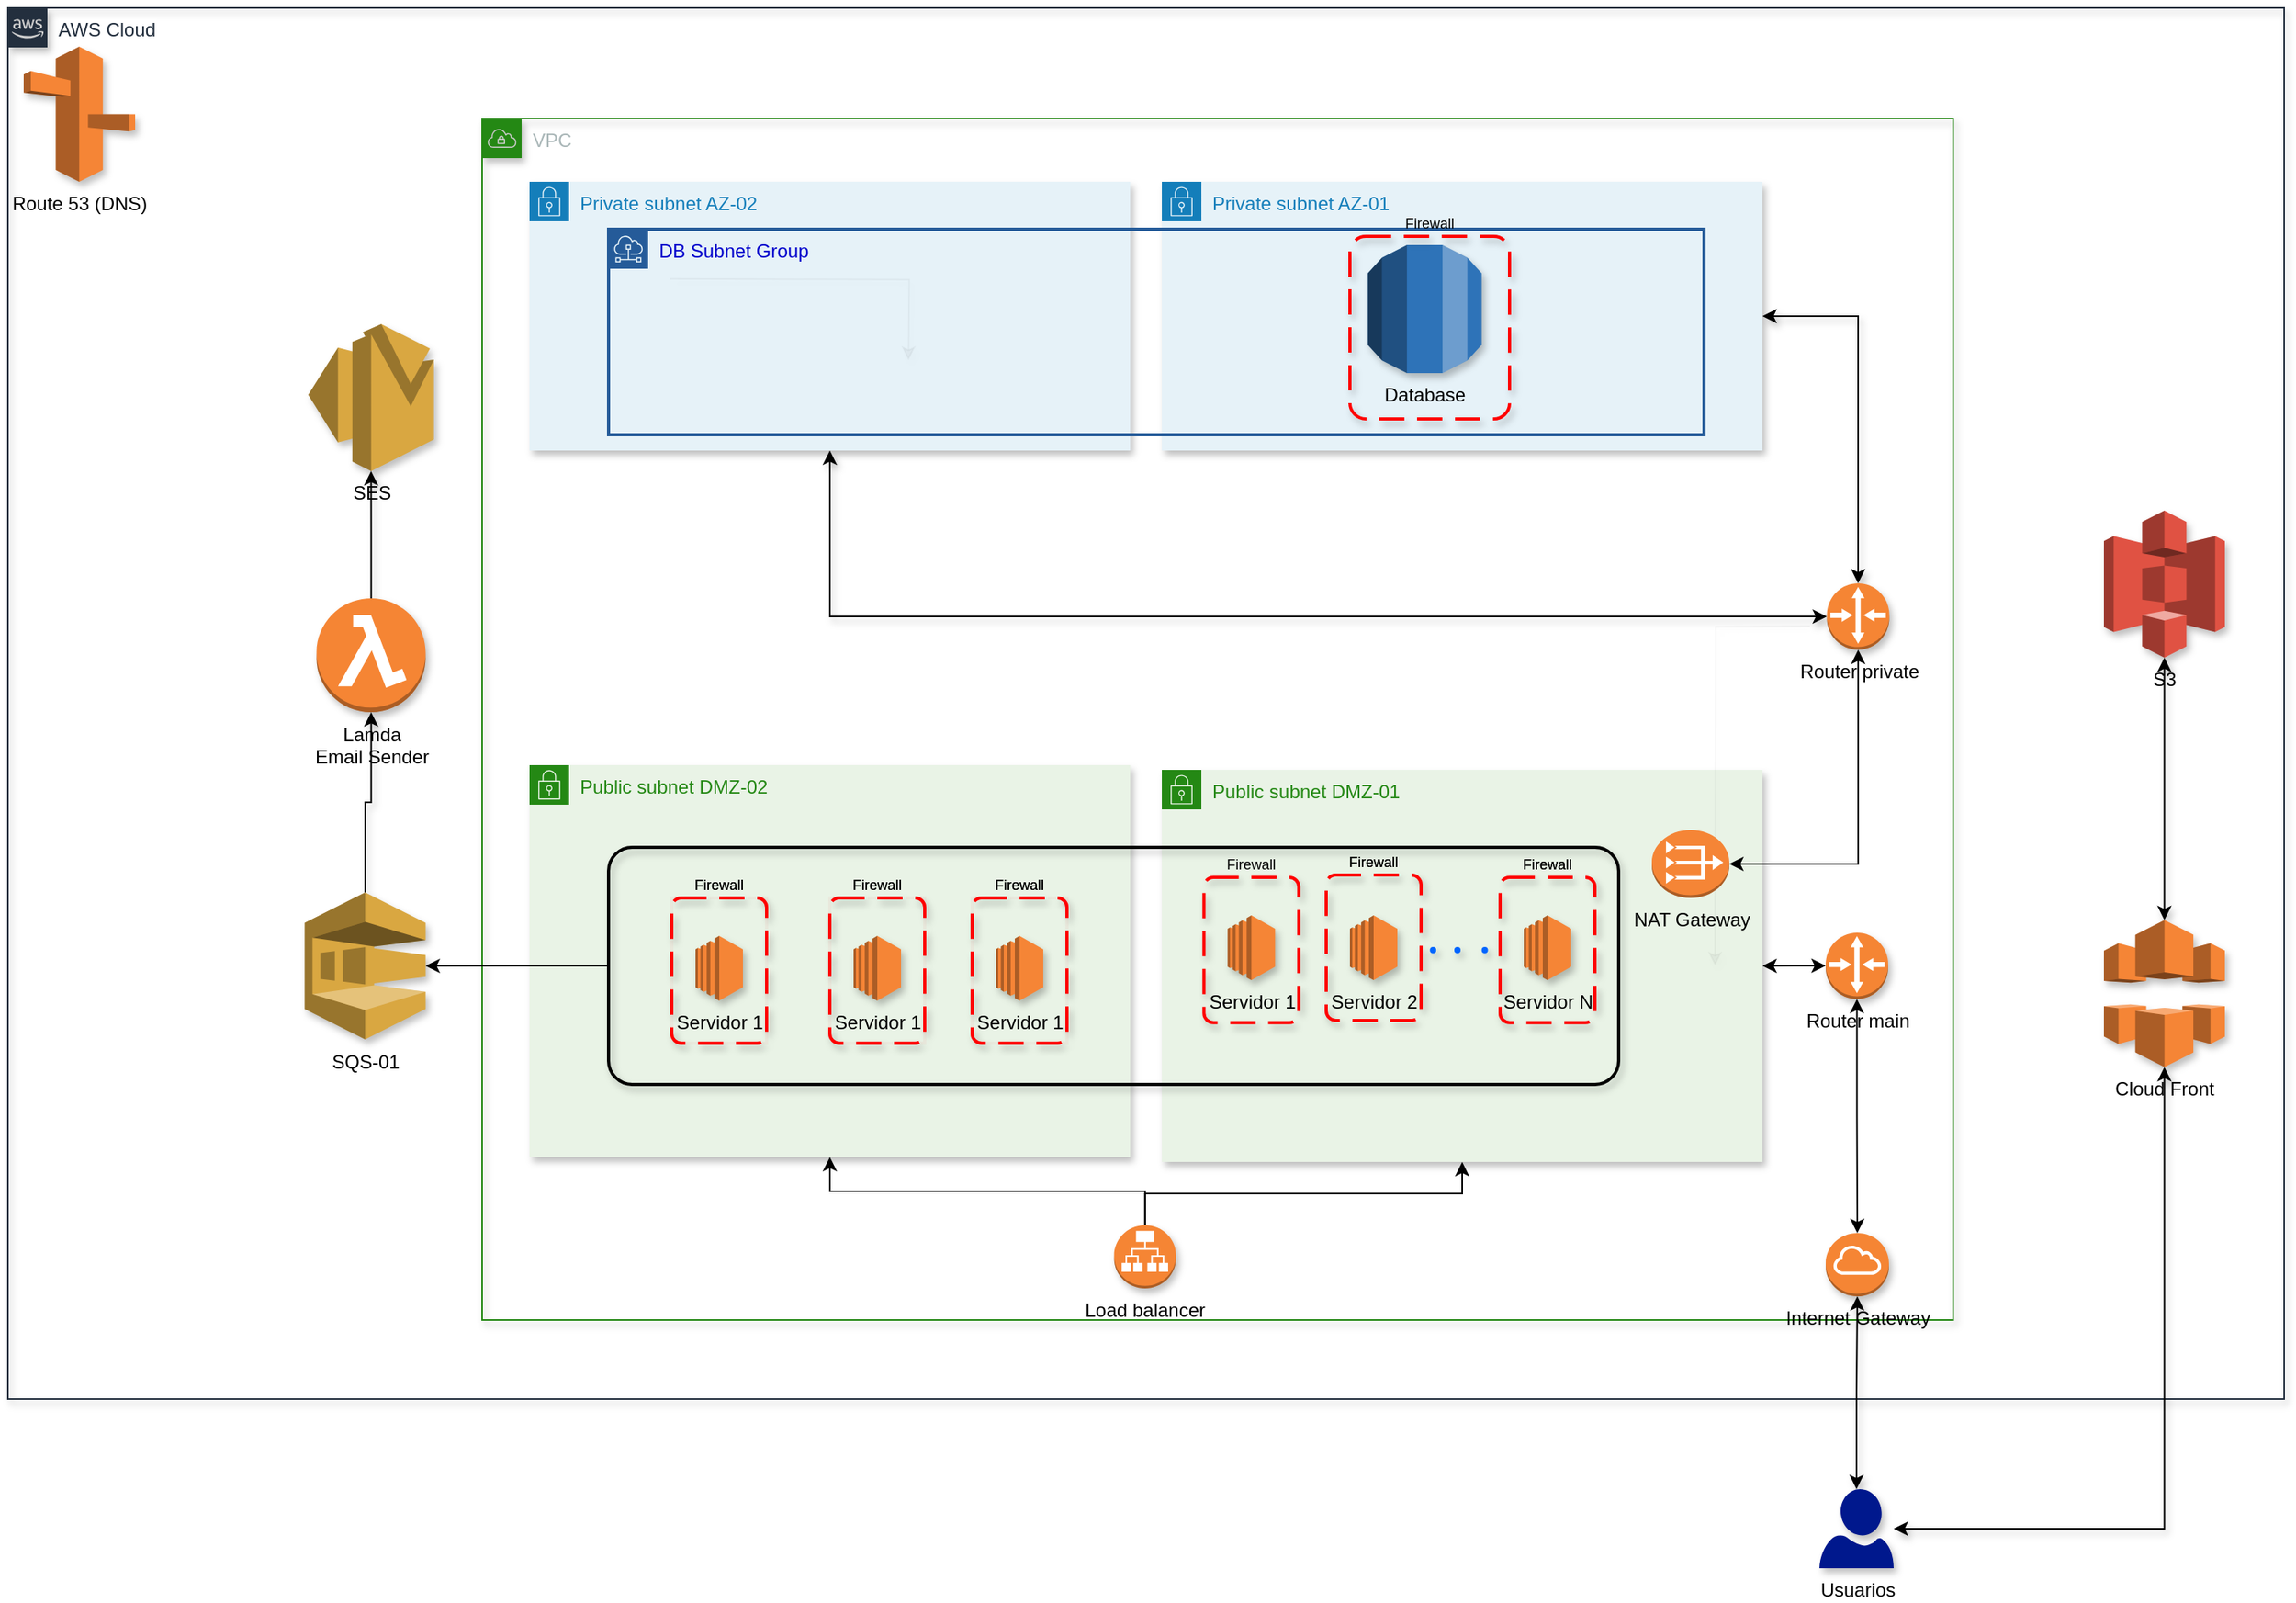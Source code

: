 <mxfile version="13.9.9" type="device" pages="7"><diagram id="Ht1M8jgEwFfnCIfOTk4-" name="Infra"><mxGraphModel dx="2745" dy="1895" grid="1" gridSize="10" guides="1" tooltips="1" connect="1" arrows="1" fold="1" page="1" pageScale="1" pageWidth="1169" pageHeight="827" math="0" shadow="0"><root><mxCell id="0"/><mxCell id="1" parent="0"/><mxCell id="mnhG8lF9wxIaQaI-vo0K-8" value="Public subnet DMZ-01" style="points=[[0,0],[0.25,0],[0.5,0],[0.75,0],[1,0],[1,0.25],[1,0.5],[1,0.75],[1,1],[0.75,1],[0.5,1],[0.25,1],[0,1],[0,0.75],[0,0.5],[0,0.25]];outlineConnect=0;gradientColor=none;html=1;whiteSpace=wrap;fontSize=12;fontStyle=0;shape=mxgraph.aws4.group;grIcon=mxgraph.aws4.group_security_group;grStroke=0;strokeColor=#248814;fillColor=#E9F3E6;verticalAlign=top;align=left;spacingLeft=30;fontColor=#248814;dashed=0;shadow=1;" parent="1" vertex="1"><mxGeometry x="-50" y="322" width="380" height="248" as="geometry"/></mxCell><mxCell id="dWu1AGILDniBEXD0BU06-3" value="Public subnet DMZ-02" style="points=[[0,0],[0.25,0],[0.5,0],[0.75,0],[1,0],[1,0.25],[1,0.5],[1,0.75],[1,1],[0.75,1],[0.5,1],[0.25,1],[0,1],[0,0.75],[0,0.5],[0,0.25]];outlineConnect=0;gradientColor=none;html=1;whiteSpace=wrap;fontSize=12;fontStyle=0;shape=mxgraph.aws4.group;grIcon=mxgraph.aws4.group_security_group;grStroke=0;strokeColor=#248814;fillColor=#E9F3E6;verticalAlign=top;align=left;spacingLeft=30;fontColor=#248814;dashed=0;shadow=1;" parent="1" vertex="1"><mxGeometry x="-450" y="318.94" width="380" height="248" as="geometry"/></mxCell><mxCell id="UEzPUAAOIrF-is8g5C7q-75" value="AWS Cloud" style="points=[[0,0],[0.25,0],[0.5,0],[0.75,0],[1,0],[1,0.25],[1,0.5],[1,0.75],[1,1],[0.75,1],[0.5,1],[0.25,1],[0,1],[0,0.75],[0,0.5],[0,0.25]];outlineConnect=0;gradientColor=none;html=1;whiteSpace=wrap;fontSize=12;fontStyle=0;shape=mxgraph.aws4.group;grIcon=mxgraph.aws4.group_aws_cloud_alt;strokeColor=#232F3E;fillColor=none;verticalAlign=top;align=left;spacingLeft=30;fontColor=#232F3E;dashed=0;labelBackgroundColor=#ffffff;shadow=1;" parent="1" vertex="1"><mxGeometry x="-780" y="-160" width="1440" height="880" as="geometry"/></mxCell><mxCell id="mnhG8lF9wxIaQaI-vo0K-6" value="VPC" style="points=[[0,0],[0.25,0],[0.5,0],[0.75,0],[1,0],[1,0.25],[1,0.5],[1,0.75],[1,1],[0.75,1],[0.5,1],[0.25,1],[0,1],[0,0.75],[0,0.5],[0,0.25]];outlineConnect=0;gradientColor=none;html=1;whiteSpace=wrap;fontSize=12;fontStyle=0;shape=mxgraph.aws4.group;grIcon=mxgraph.aws4.group_vpc;strokeColor=#248814;fillColor=none;verticalAlign=top;align=left;spacingLeft=30;fontColor=#AAB7B8;dashed=0;shadow=1;" parent="1" vertex="1"><mxGeometry x="-480" y="-90" width="930.62" height="760" as="geometry"/></mxCell><mxCell id="mnhG8lF9wxIaQaI-vo0K-15" style="edgeStyle=orthogonalEdgeStyle;rounded=0;orthogonalLoop=1;jettySize=auto;html=1;shadow=1;startArrow=classic;startFill=1;" parent="1" source="mnhG8lF9wxIaQaI-vo0K-1" target="-0kQdXLuB438WXjTpxAU-2" edge="1"><mxGeometry relative="1" as="geometry"/></mxCell><mxCell id="mnhG8lF9wxIaQaI-vo0K-1" value="S3" style="outlineConnect=0;dashed=0;verticalLabelPosition=bottom;verticalAlign=top;align=center;html=1;shape=mxgraph.aws3.s3;fillColor=#E05243;gradientColor=none;shadow=1;" parent="1" vertex="1"><mxGeometry x="546" y="158" width="76.5" height="93" as="geometry"/></mxCell><mxCell id="mnhG8lF9wxIaQaI-vo0K-9" value="Private subnet AZ-02" style="points=[[0,0],[0.25,0],[0.5,0],[0.75,0],[1,0],[1,0.25],[1,0.5],[1,0.75],[1,1],[0.75,1],[0.5,1],[0.25,1],[0,1],[0,0.75],[0,0.5],[0,0.25]];outlineConnect=0;gradientColor=none;html=1;whiteSpace=wrap;fontSize=12;fontStyle=0;shape=mxgraph.aws4.group;grIcon=mxgraph.aws4.group_security_group;grStroke=0;strokeColor=#147EBA;fillColor=#E6F2F8;verticalAlign=top;align=left;spacingLeft=30;fontColor=#147EBA;dashed=0;shadow=1;" parent="1" vertex="1"><mxGeometry x="-450" y="-50" width="380" height="170" as="geometry"/></mxCell><mxCell id="MbS6RfOG2SpEnjlKsU_T-6" style="edgeStyle=orthogonalEdgeStyle;rounded=0;orthogonalLoop=1;jettySize=auto;html=1;shadow=1;startArrow=classic;startFill=1;" parent="1" source="mnhG8lF9wxIaQaI-vo0K-10" target="mnhG8lF9wxIaQaI-vo0K-9" edge="1"><mxGeometry relative="1" as="geometry"/></mxCell><mxCell id="1e-k4Do-7GrArvSf9HRF-3" style="edgeStyle=orthogonalEdgeStyle;rounded=0;comic=0;sketch=0;orthogonalLoop=1;jettySize=auto;html=1;entryX=1;entryY=0.5;entryDx=0;entryDy=0;shadow=1;strokeWidth=1;exitX=0.5;exitY=0;exitDx=0;exitDy=0;exitPerimeter=0;startArrow=classic;startFill=1;" parent="1" source="mnhG8lF9wxIaQaI-vo0K-10" target="1e-k4Do-7GrArvSf9HRF-1" edge="1"><mxGeometry relative="1" as="geometry"/></mxCell><mxCell id="gbFGAJxC1Kx1Fr5ggsgY-8" style="edgeStyle=orthogonalEdgeStyle;rounded=0;orthogonalLoop=1;jettySize=auto;html=1;entryX=1;entryY=0.5;entryDx=0;entryDy=0;entryPerimeter=0;fontColor=#0000CC;startArrow=classic;startFill=1;" parent="1" source="mnhG8lF9wxIaQaI-vo0K-10" target="gbFGAJxC1Kx1Fr5ggsgY-1" edge="1"><mxGeometry relative="1" as="geometry"><Array as="points"><mxPoint x="391" y="382"/></Array></mxGeometry></mxCell><mxCell id="mnhG8lF9wxIaQaI-vo0K-10" value="Router private" style="outlineConnect=0;dashed=0;verticalLabelPosition=bottom;verticalAlign=top;align=center;html=1;shape=mxgraph.aws3.router;fillColor=#F58534;gradientColor=none;shadow=1;" parent="1" vertex="1"><mxGeometry x="370.75" y="204" width="39.5" height="42" as="geometry"/></mxCell><mxCell id="mnhG8lF9wxIaQaI-vo0K-13" value="Internet Gateway" style="outlineConnect=0;dashed=0;verticalLabelPosition=bottom;verticalAlign=top;align=center;html=1;shape=mxgraph.aws3.internet_gateway;fillColor=#F58534;gradientColor=none;shadow=1;" parent="1" vertex="1"><mxGeometry x="370" y="615" width="40" height="40" as="geometry"/></mxCell><mxCell id="mnhG8lF9wxIaQaI-vo0K-17" style="edgeStyle=orthogonalEdgeStyle;rounded=0;orthogonalLoop=1;jettySize=auto;html=1;startArrow=classic;startFill=1;shadow=1;" parent="1" source="mnhG8lF9wxIaQaI-vo0K-16" target="-0kQdXLuB438WXjTpxAU-2" edge="1"><mxGeometry relative="1" as="geometry"/></mxCell><mxCell id="0e9tTVmKx0OEhNhf9QH6-1" style="edgeStyle=orthogonalEdgeStyle;rounded=0;comic=0;sketch=0;orthogonalLoop=1;jettySize=auto;html=1;shadow=1;strokeWidth=1;startArrow=classic;startFill=1;" parent="1" source="mnhG8lF9wxIaQaI-vo0K-16" target="mnhG8lF9wxIaQaI-vo0K-13" edge="1"><mxGeometry relative="1" as="geometry"/></mxCell><mxCell id="mnhG8lF9wxIaQaI-vo0K-16" value="Usuarios" style="aspect=fixed;pointerEvents=1;shadow=1;dashed=0;html=1;strokeColor=none;labelPosition=center;verticalLabelPosition=bottom;verticalAlign=top;align=center;fillColor=#00188D;shape=mxgraph.azure.user" parent="1" vertex="1"><mxGeometry x="366" y="777" width="47" height="50" as="geometry"/></mxCell><mxCell id="mnhG8lF9wxIaQaI-vo0K-21" value="Firewall" style="rounded=1;arcSize=10;dashed=1;strokeColor=#ff0000;fillColor=none;gradientColor=none;dashPattern=8 4;strokeWidth=2;verticalAlign=bottom;fontSize=9;labelPosition=center;verticalLabelPosition=top;align=center;shadow=1;" parent="1" vertex="1"><mxGeometry x="-23.34" y="390" width="60" height="91.88" as="geometry"/></mxCell><mxCell id="MbS6RfOG2SpEnjlKsU_T-3" value="Servidor 1" style="outlineConnect=0;dashed=0;verticalLabelPosition=bottom;verticalAlign=top;align=center;html=1;shape=mxgraph.aws3.ec2;fillColor=#F58536;gradientColor=none;fontFamily=Helvetica;fontSize=12;fontColor=#000000;strokeColor=#000000;shadow=1;" parent="1" vertex="1"><mxGeometry x="-8.34" y="414" width="30" height="41" as="geometry"/></mxCell><mxCell id="MbS6RfOG2SpEnjlKsU_T-4" value="Servidor 2" style="outlineConnect=0;dashed=0;verticalLabelPosition=bottom;verticalAlign=top;align=center;html=1;shape=mxgraph.aws3.ec2;fillColor=#F58536;gradientColor=none;fontFamily=Helvetica;fontSize=12;fontColor=#000000;strokeColor=#000000;shadow=1;" parent="1" vertex="1"><mxGeometry x="69" y="414" width="30" height="41" as="geometry"/></mxCell><mxCell id="MbS6RfOG2SpEnjlKsU_T-5" value="Servidor N" style="outlineConnect=0;dashed=0;verticalLabelPosition=bottom;verticalAlign=top;align=center;html=1;shape=mxgraph.aws3.ec2;fillColor=#F58536;gradientColor=none;fontFamily=Helvetica;fontSize=12;fontColor=#000000;strokeColor=#000000;shadow=1;" parent="1" vertex="1"><mxGeometry x="179" y="414" width="30" height="41" as="geometry"/></mxCell><mxCell id="dWu1AGILDniBEXD0BU06-4" style="edgeStyle=orthogonalEdgeStyle;rounded=0;orthogonalLoop=1;jettySize=auto;html=1;entryX=0.5;entryY=1;entryDx=0;entryDy=0;" parent="1" source="OxUXf7kW-paoAAkhmsjb-1" target="dWu1AGILDniBEXD0BU06-3" edge="1"><mxGeometry relative="1" as="geometry"/></mxCell><mxCell id="dWu1AGILDniBEXD0BU06-5" style="edgeStyle=orthogonalEdgeStyle;rounded=0;orthogonalLoop=1;jettySize=auto;html=1;" parent="1" source="OxUXf7kW-paoAAkhmsjb-1" target="mnhG8lF9wxIaQaI-vo0K-8" edge="1"><mxGeometry relative="1" as="geometry"/></mxCell><mxCell id="OxUXf7kW-paoAAkhmsjb-1" value="Load balancer" style="outlineConnect=0;dashed=0;verticalLabelPosition=bottom;verticalAlign=top;align=center;html=1;shape=mxgraph.aws3.application_load_balancer;fillColor=#F58534;gradientColor=none;shadow=1;" parent="1" vertex="1"><mxGeometry x="-80.19" y="610" width="39.19" height="40" as="geometry"/></mxCell><mxCell id="MbS6RfOG2SpEnjlKsU_T-8" value="Firewall" style="rounded=1;arcSize=10;dashed=1;strokeColor=#ff0000;fillColor=none;gradientColor=none;dashPattern=8 4;strokeWidth=2;verticalAlign=bottom;fontSize=9;labelPosition=center;verticalLabelPosition=top;align=center;shadow=1;" parent="1" vertex="1"><mxGeometry x="54" y="388.56" width="60" height="91.88" as="geometry"/></mxCell><mxCell id="MbS6RfOG2SpEnjlKsU_T-9" value="Firewall" style="rounded=1;arcSize=10;dashed=1;strokeColor=#ff0000;fillColor=none;gradientColor=none;dashPattern=8 4;strokeWidth=2;verticalAlign=bottom;fontSize=9;labelPosition=center;verticalLabelPosition=top;align=center;shadow=1;" parent="1" vertex="1"><mxGeometry x="164" y="390" width="60" height="91.88" as="geometry"/></mxCell><mxCell id="MbS6RfOG2SpEnjlKsU_T-10" value="" style="shape=ellipse;fillColor=#0065FF;strokeColor=none;html=1;fontSize=9;shadow=1;" parent="1" vertex="1"><mxGeometry x="119.6" y="433.94" width="4" height="4" as="geometry"/></mxCell><mxCell id="MbS6RfOG2SpEnjlKsU_T-11" value="" style="shape=ellipse;fillColor=#0065FF;strokeColor=none;html=1;fontSize=9;shadow=1;" parent="1" vertex="1"><mxGeometry x="135" y="433.94" width="4" height="4" as="geometry"/></mxCell><mxCell id="MbS6RfOG2SpEnjlKsU_T-12" value="" style="shape=ellipse;fillColor=#0065FF;strokeColor=none;html=1;fontSize=9;shadow=1;" parent="1" vertex="1"><mxGeometry x="152.31" y="433.94" width="4" height="4" as="geometry"/></mxCell><mxCell id="-0kQdXLuB438WXjTpxAU-2" value="Cloud Front" style="outlineConnect=0;dashed=0;verticalLabelPosition=bottom;verticalAlign=top;align=center;html=1;shape=mxgraph.aws3.cloudfront;fillColor=#F58536;gradientColor=none;shadow=1;" parent="1" vertex="1"><mxGeometry x="546" y="417" width="76.5" height="93" as="geometry"/></mxCell><mxCell id="wUTjRbT7Kc_LZIl7Wlyh-1" style="edgeStyle=orthogonalEdgeStyle;rounded=0;comic=0;sketch=0;orthogonalLoop=1;jettySize=auto;html=1;shadow=1;strokeWidth=1;" parent="1" source="Nk1z6KC5Ir7FFRCZGZQF-1" target="Nk1z6KC5Ir7FFRCZGZQF-4" edge="1"><mxGeometry relative="1" as="geometry"/></mxCell><mxCell id="Nk1z6KC5Ir7FFRCZGZQF-1" value="SQS-01" style="outlineConnect=0;dashed=0;verticalLabelPosition=bottom;verticalAlign=top;align=center;html=1;shape=mxgraph.aws3.sqs;fillColor=#D9A741;gradientColor=none;shadow=1;" parent="1" vertex="1"><mxGeometry x="-592.25" y="399.5" width="76.5" height="93" as="geometry"/></mxCell><mxCell id="Nk1z6KC5Ir7FFRCZGZQF-3" value="SES" style="outlineConnect=0;dashed=0;verticalLabelPosition=bottom;verticalAlign=top;align=center;html=1;shape=mxgraph.aws3.ses;fillColor=#D9A741;gradientColor=none;shadow=1;" parent="1" vertex="1"><mxGeometry x="-590" y="40" width="79.5" height="93" as="geometry"/></mxCell><mxCell id="Nk1z6KC5Ir7FFRCZGZQF-5" style="edgeStyle=orthogonalEdgeStyle;rounded=0;orthogonalLoop=1;jettySize=auto;html=1;shadow=1;" parent="1" source="Nk1z6KC5Ir7FFRCZGZQF-4" target="Nk1z6KC5Ir7FFRCZGZQF-3" edge="1"><mxGeometry relative="1" as="geometry"/></mxCell><mxCell id="Nk1z6KC5Ir7FFRCZGZQF-4" value="Lamda&lt;br&gt;Email Sender" style="outlineConnect=0;dashed=0;verticalLabelPosition=bottom;verticalAlign=top;align=center;html=1;shape=mxgraph.aws3.lambda_function;fillColor=#F58534;gradientColor=none;shadow=1;" parent="1" vertex="1"><mxGeometry x="-584.75" y="213.5" width="69" height="72" as="geometry"/></mxCell><mxCell id="a4WOM5VTJcxrO73jm8Ho-1" value="Route 53 (DNS)" style="outlineConnect=0;dashed=0;verticalLabelPosition=bottom;verticalAlign=top;align=center;html=1;shape=mxgraph.aws3.route_53;fillColor=#F58536;gradientColor=none;shadow=1;" parent="1" vertex="1"><mxGeometry x="-770" y="-135.5" width="70.5" height="85.5" as="geometry"/></mxCell><mxCell id="zT_Kn03Fci27_pbCyP-L-4" style="edgeStyle=orthogonalEdgeStyle;rounded=0;orthogonalLoop=1;jettySize=auto;html=1;shadow=1;sketch=0;fillOpacity=20;strokeOpacity=20;snapToPoint=0;fixDash=0;metaEdit=0;backgroundOutline=0;comic=0;deletable=1;opacity=20;" parent="1" edge="1"><mxGeometry relative="1" as="geometry"><mxPoint x="-361" y="11.429" as="sourcePoint"/><mxPoint x="-210.286" y="63" as="targetPoint"/></mxGeometry></mxCell><mxCell id="zT_Kn03Fci27_pbCyP-L-10" value="Firewall" style="rounded=1;arcSize=10;dashed=1;strokeColor=#ff0000;fillColor=none;gradientColor=none;dashPattern=8 4;strokeWidth=2;verticalAlign=bottom;fontSize=9;labelPosition=center;verticalLabelPosition=top;align=center;shadow=1;sketch=0;fillOpacity=20;strokeOpacity=20;snapToPoint=0;fixDash=0;metaEdit=0;backgroundOutline=0;comic=0;deletable=1;opacity=20;" parent="1" vertex="1"><mxGeometry x="164" y="390" width="60" height="91.88" as="geometry"/></mxCell><mxCell id="zT_Kn03Fci27_pbCyP-L-11" value="Firewall" style="rounded=1;arcSize=10;dashed=1;strokeColor=#ff0000;fillColor=none;gradientColor=none;dashPattern=8 4;strokeWidth=2;verticalAlign=bottom;fontSize=9;labelPosition=center;verticalLabelPosition=top;align=center;shadow=1;sketch=0;fillOpacity=20;strokeOpacity=20;snapToPoint=0;fixDash=0;metaEdit=0;backgroundOutline=0;comic=0;deletable=1;opacity=20;" parent="1" vertex="1"><mxGeometry x="54" y="388.56" width="60" height="91.88" as="geometry"/></mxCell><mxCell id="zT_Kn03Fci27_pbCyP-L-14" style="edgeStyle=orthogonalEdgeStyle;rounded=0;orthogonalLoop=1;jettySize=auto;html=1;shadow=1;sketch=0;fillOpacity=20;strokeOpacity=20;snapToPoint=0;fixDash=0;metaEdit=0;backgroundOutline=0;comic=0;deletable=1;opacity=20;" parent="1" edge="1"><mxGeometry relative="1" as="geometry"><mxPoint x="360.0" y="231" as="sourcePoint"/><mxPoint x="300" y="446" as="targetPoint"/></mxGeometry></mxCell><mxCell id="1e-k4Do-7GrArvSf9HRF-1" value="Private subnet AZ-01" style="points=[[0,0],[0.25,0],[0.5,0],[0.75,0],[1,0],[1,0.25],[1,0.5],[1,0.75],[1,1],[0.75,1],[0.5,1],[0.25,1],[0,1],[0,0.75],[0,0.5],[0,0.25]];outlineConnect=0;gradientColor=none;html=1;whiteSpace=wrap;fontSize=12;fontStyle=0;shape=mxgraph.aws4.group;grIcon=mxgraph.aws4.group_security_group;grStroke=0;strokeColor=#147EBA;fillColor=#E6F2F8;verticalAlign=top;align=left;spacingLeft=30;fontColor=#147EBA;dashed=0;shadow=1;" parent="1" vertex="1"><mxGeometry x="-49.99" y="-50" width="379.99" height="170" as="geometry"/></mxCell><mxCell id="gbFGAJxC1Kx1Fr5ggsgY-1" value="NAT Gateway" style="outlineConnect=0;dashed=0;verticalLabelPosition=bottom;verticalAlign=top;align=center;shape=mxgraph.aws3.vpc_nat_gateway;fillColor=#F58536;gradientColor=none;html=1;labelBorderColor=none;flipH=0;flipV=0;labelBackgroundColor=none;" parent="1" vertex="1"><mxGeometry x="260" y="360" width="49" height="43" as="geometry"/></mxCell><mxCell id="gbFGAJxC1Kx1Fr5ggsgY-4" style="edgeStyle=orthogonalEdgeStyle;rounded=0;orthogonalLoop=1;jettySize=auto;html=1;fontColor=#000000;startArrow=classic;startFill=1;" parent="1" source="gbFGAJxC1Kx1Fr5ggsgY-3" target="mnhG8lF9wxIaQaI-vo0K-13" edge="1"><mxGeometry relative="1" as="geometry"/></mxCell><mxCell id="gbFGAJxC1Kx1Fr5ggsgY-9" style="edgeStyle=orthogonalEdgeStyle;rounded=0;orthogonalLoop=1;jettySize=auto;html=1;entryX=1;entryY=0.5;entryDx=0;entryDy=0;startArrow=classic;startFill=1;fontColor=#0000CC;" parent="1" source="gbFGAJxC1Kx1Fr5ggsgY-3" target="mnhG8lF9wxIaQaI-vo0K-8" edge="1"><mxGeometry relative="1" as="geometry"/></mxCell><mxCell id="gbFGAJxC1Kx1Fr5ggsgY-3" value="Router main" style="outlineConnect=0;dashed=0;verticalLabelPosition=bottom;verticalAlign=top;align=center;html=1;shape=mxgraph.aws3.router;fillColor=#F58534;gradientColor=none;shadow=1;" parent="1" vertex="1"><mxGeometry x="370" y="424.94" width="39.5" height="42" as="geometry"/></mxCell><mxCell id="gbFGAJxC1Kx1Fr5ggsgY-5" value="DB&amp;nbsp;Subnet Group" style="outlineConnect=0;gradientColor=none;html=1;whiteSpace=wrap;fontSize=12;fontStyle=0;shape=mxgraph.aws4.group;grIcon=mxgraph.aws4.group_subnet;fillColor=none;verticalAlign=top;align=left;spacingLeft=30;dashed=0;labelBackgroundColor=none;strokeWidth=2;strokeColor=#255B99;fontColor=#0000CC;" parent="1" vertex="1"><mxGeometry x="-400" y="-20" width="693" height="130" as="geometry"/></mxCell><mxCell id="mnhG8lF9wxIaQaI-vo0K-4" value="Database" style="outlineConnect=0;dashed=0;verticalLabelPosition=bottom;verticalAlign=top;align=center;html=1;shape=mxgraph.aws3.rds;fillColor=#2E73B8;gradientColor=none;shadow=1;" parent="1" vertex="1"><mxGeometry x="80.31" y="-10" width="72" height="81" as="geometry"/></mxCell><mxCell id="P3mfzgVnKhPpHxFPA4bR-1" style="edgeStyle=orthogonalEdgeStyle;rounded=0;orthogonalLoop=1;jettySize=auto;html=1;" parent="1" source="MbS6RfOG2SpEnjlKsU_T-2" target="Nk1z6KC5Ir7FFRCZGZQF-1" edge="1"><mxGeometry relative="1" as="geometry"/></mxCell><mxCell id="MbS6RfOG2SpEnjlKsU_T-2" value="" style="rounded=1;arcSize=10;dashed=0;fillColor=none;gradientColor=none;strokeWidth=2;shadow=1;" parent="1" vertex="1"><mxGeometry x="-400" y="370.94" width="639" height="150" as="geometry"/></mxCell><mxCell id="dWu1AGILDniBEXD0BU06-6" value="Firewall" style="rounded=1;arcSize=10;dashed=1;strokeColor=#ff0000;fillColor=none;gradientColor=none;dashPattern=8 4;strokeWidth=2;verticalAlign=bottom;fontSize=9;labelPosition=center;verticalLabelPosition=top;align=center;shadow=1;" parent="1" vertex="1"><mxGeometry x="-360" y="403" width="60" height="91.88" as="geometry"/></mxCell><mxCell id="dWu1AGILDniBEXD0BU06-7" value="Servidor 1" style="outlineConnect=0;dashed=0;verticalLabelPosition=bottom;verticalAlign=top;align=center;html=1;shape=mxgraph.aws3.ec2;fillColor=#F58536;gradientColor=none;fontFamily=Helvetica;fontSize=12;fontColor=#000000;strokeColor=#000000;shadow=1;" parent="1" vertex="1"><mxGeometry x="-345" y="427" width="30" height="41" as="geometry"/></mxCell><mxCell id="dWu1AGILDniBEXD0BU06-8" value="Firewall" style="rounded=0;arcSize=10;dashed=1;strokeColor=#ff0000;fillColor=none;gradientColor=none;dashPattern=8 4;strokeWidth=2;verticalAlign=bottom;fontSize=9;labelPosition=center;verticalLabelPosition=top;align=center;shadow=1;sketch=0;fillOpacity=20;strokeOpacity=20;snapToPoint=0;fixDash=0;metaEdit=0;backgroundOutline=0;comic=0;deletable=1;opacity=20;glass=0;" parent="1" vertex="1"><mxGeometry x="-360" y="403" width="60" height="91.88" as="geometry"/></mxCell><mxCell id="dWu1AGILDniBEXD0BU06-9" value="Firewall" style="rounded=1;arcSize=10;dashed=1;strokeColor=#ff0000;fillColor=none;gradientColor=none;dashPattern=8 4;strokeWidth=2;verticalAlign=bottom;fontSize=9;labelPosition=center;verticalLabelPosition=top;align=center;shadow=1;" parent="1" vertex="1"><mxGeometry x="-260" y="403" width="60" height="91.88" as="geometry"/></mxCell><mxCell id="dWu1AGILDniBEXD0BU06-10" value="Servidor 1" style="outlineConnect=0;dashed=0;verticalLabelPosition=bottom;verticalAlign=top;align=center;html=1;shape=mxgraph.aws3.ec2;fillColor=#F58536;gradientColor=none;fontFamily=Helvetica;fontSize=12;fontColor=#000000;strokeColor=#000000;shadow=1;" parent="1" vertex="1"><mxGeometry x="-245" y="427" width="30" height="41" as="geometry"/></mxCell><mxCell id="dWu1AGILDniBEXD0BU06-11" value="Firewall" style="rounded=0;arcSize=10;dashed=1;strokeColor=#ff0000;fillColor=none;gradientColor=none;dashPattern=8 4;strokeWidth=2;verticalAlign=bottom;fontSize=9;labelPosition=center;verticalLabelPosition=top;align=center;shadow=1;sketch=0;fillOpacity=20;strokeOpacity=20;snapToPoint=0;fixDash=0;metaEdit=0;backgroundOutline=0;comic=0;deletable=1;opacity=20;glass=0;" parent="1" vertex="1"><mxGeometry x="-260" y="403" width="60" height="91.88" as="geometry"/></mxCell><mxCell id="dWu1AGILDniBEXD0BU06-12" value="Firewall" style="rounded=1;arcSize=10;dashed=1;strokeColor=#ff0000;fillColor=none;gradientColor=none;dashPattern=8 4;strokeWidth=2;verticalAlign=bottom;fontSize=9;labelPosition=center;verticalLabelPosition=top;align=center;shadow=1;" parent="1" vertex="1"><mxGeometry x="-170" y="403" width="60" height="91.88" as="geometry"/></mxCell><mxCell id="dWu1AGILDniBEXD0BU06-13" value="Servidor 1" style="outlineConnect=0;dashed=0;verticalLabelPosition=bottom;verticalAlign=top;align=center;html=1;shape=mxgraph.aws3.ec2;fillColor=#F58536;gradientColor=none;fontFamily=Helvetica;fontSize=12;fontColor=#000000;strokeColor=#000000;shadow=1;" parent="1" vertex="1"><mxGeometry x="-155" y="427" width="30" height="41" as="geometry"/></mxCell><mxCell id="dWu1AGILDniBEXD0BU06-14" value="Firewall" style="rounded=0;arcSize=10;dashed=1;strokeColor=#ff0000;fillColor=none;gradientColor=none;dashPattern=8 4;strokeWidth=2;verticalAlign=bottom;fontSize=9;labelPosition=center;verticalLabelPosition=top;align=center;shadow=1;sketch=0;fillOpacity=20;strokeOpacity=20;snapToPoint=0;fixDash=0;metaEdit=0;backgroundOutline=0;comic=0;deletable=1;opacity=20;glass=0;" parent="1" vertex="1"><mxGeometry x="-170" y="403" width="60" height="91.88" as="geometry"/></mxCell><mxCell id="iEocLzQIbX1gVt_c5bhN-2" value="Firewall" style="rounded=1;arcSize=10;dashed=1;strokeColor=#ff0000;fillColor=none;gradientColor=none;dashPattern=8 4;strokeWidth=2;verticalAlign=bottom;fontSize=9;labelPosition=center;verticalLabelPosition=top;align=center;shadow=1;" parent="1" vertex="1"><mxGeometry x="69" y="-15.44" width="101" height="115.44" as="geometry"/></mxCell></root></mxGraphModel></diagram><diagram id="qpSCPYUVqvApu8bBz1Ph" name="add vpc"><mxGraphModel dx="1943" dy="1231" grid="1" gridSize="10" guides="1" tooltips="1" connect="1" arrows="1" fold="1" page="1" pageScale="1" pageWidth="850" pageHeight="1100" math="0" shadow="0"><root><mxCell id="N6f3MoPMGR9U4BgTMxcW-0"/><mxCell id="N6f3MoPMGR9U4BgTMxcW-1" parent="N6f3MoPMGR9U4BgTMxcW-0"/><mxCell id="lVEUoDIMhGO4GV6eUrnQ-0" value="AWS Cloud" style="points=[[0,0],[0.25,0],[0.5,0],[0.75,0],[1,0],[1,0.25],[1,0.5],[1,0.75],[1,1],[0.75,1],[0.5,1],[0.25,1],[0,1],[0,0.75],[0,0.5],[0,0.25]];outlineConnect=0;gradientColor=none;html=1;whiteSpace=wrap;fontSize=12;fontStyle=0;shape=mxgraph.aws4.group;grIcon=mxgraph.aws4.group_aws_cloud_alt;strokeColor=#232F3E;fillColor=none;verticalAlign=top;align=left;spacingLeft=30;fontColor=#232F3E;dashed=0;labelBackgroundColor=#ffffff;shadow=1;" vertex="1" parent="N6f3MoPMGR9U4BgTMxcW-1"><mxGeometry x="20" y="20" width="1080" height="880" as="geometry"/></mxCell><mxCell id="lVEUoDIMhGO4GV6eUrnQ-1" value="VPC" style="points=[[0,0],[0.25,0],[0.5,0],[0.75,0],[1,0],[1,0.25],[1,0.5],[1,0.75],[1,1],[0.75,1],[0.5,1],[0.25,1],[0,1],[0,0.75],[0,0.5],[0,0.25]];outlineConnect=0;gradientColor=none;html=1;whiteSpace=wrap;fontSize=12;fontStyle=0;shape=mxgraph.aws4.group;grIcon=mxgraph.aws4.group_vpc;strokeColor=#248814;fillColor=none;verticalAlign=top;align=left;spacingLeft=30;fontColor=#AAB7B8;dashed=0;shadow=1;" vertex="1" parent="N6f3MoPMGR9U4BgTMxcW-1"><mxGeometry x="340" y="90" width="550.62" height="730" as="geometry"/></mxCell><mxCell id="lVEUoDIMhGO4GV6eUrnQ-2" value="Public subnet" style="points=[[0,0],[0.25,0],[0.5,0],[0.75,0],[1,0],[1,0.25],[1,0.5],[1,0.75],[1,1],[0.75,1],[0.5,1],[0.25,1],[0,1],[0,0.75],[0,0.5],[0,0.25]];outlineConnect=0;gradientColor=none;html=1;whiteSpace=wrap;fontSize=12;fontStyle=0;shape=mxgraph.aws4.group;grIcon=mxgraph.aws4.group_security_group;grStroke=0;strokeColor=#248814;fillColor=#E9F3E6;verticalAlign=top;align=left;spacingLeft=30;fontColor=#248814;dashed=0;shadow=1;" vertex="1" parent="N6f3MoPMGR9U4BgTMxcW-1"><mxGeometry x="390" y="502" width="380" height="248" as="geometry"/></mxCell><mxCell id="lVEUoDIMhGO4GV6eUrnQ-4" style="edgeStyle=orthogonalEdgeStyle;rounded=0;orthogonalLoop=1;jettySize=auto;html=1;shadow=1;startArrow=classic;startFill=1;" edge="1" parent="N6f3MoPMGR9U4BgTMxcW-1" source="lVEUoDIMhGO4GV6eUrnQ-5" target="lVEUoDIMhGO4GV6eUrnQ-28"><mxGeometry relative="1" as="geometry"/></mxCell><mxCell id="lVEUoDIMhGO4GV6eUrnQ-5" value="S3" style="outlineConnect=0;dashed=0;verticalLabelPosition=bottom;verticalAlign=top;align=center;html=1;shape=mxgraph.aws3.s3;fillColor=#E05243;gradientColor=none;shadow=1;" vertex="1" parent="N6f3MoPMGR9U4BgTMxcW-1"><mxGeometry x="986" y="338" width="76.5" height="93" as="geometry"/></mxCell><mxCell id="lVEUoDIMhGO4GV6eUrnQ-13" value="Internet Gateway" style="outlineConnect=0;dashed=0;verticalLabelPosition=bottom;verticalAlign=top;align=center;html=1;shape=mxgraph.aws3.internet_gateway;fillColor=#F58534;gradientColor=none;shadow=1;" vertex="1" parent="N6f3MoPMGR9U4BgTMxcW-1"><mxGeometry x="810" y="795" width="40" height="40" as="geometry"/></mxCell><mxCell id="lVEUoDIMhGO4GV6eUrnQ-14" style="edgeStyle=orthogonalEdgeStyle;rounded=0;orthogonalLoop=1;jettySize=auto;html=1;startArrow=classic;startFill=1;shadow=1;" edge="1" parent="N6f3MoPMGR9U4BgTMxcW-1" source="lVEUoDIMhGO4GV6eUrnQ-16" target="lVEUoDIMhGO4GV6eUrnQ-28"><mxGeometry relative="1" as="geometry"/></mxCell><mxCell id="lVEUoDIMhGO4GV6eUrnQ-15" style="edgeStyle=orthogonalEdgeStyle;rounded=0;comic=0;sketch=0;orthogonalLoop=1;jettySize=auto;html=1;shadow=1;strokeWidth=1;startArrow=classic;startFill=1;" edge="1" parent="N6f3MoPMGR9U4BgTMxcW-1" source="lVEUoDIMhGO4GV6eUrnQ-16" target="lVEUoDIMhGO4GV6eUrnQ-13"><mxGeometry relative="1" as="geometry"/></mxCell><mxCell id="lVEUoDIMhGO4GV6eUrnQ-16" value="Usuarios" style="aspect=fixed;pointerEvents=1;shadow=1;dashed=0;html=1;strokeColor=none;labelPosition=center;verticalLabelPosition=bottom;verticalAlign=top;align=center;fillColor=#00188D;shape=mxgraph.azure.user" vertex="1" parent="N6f3MoPMGR9U4BgTMxcW-1"><mxGeometry x="806" y="957" width="47" height="50" as="geometry"/></mxCell><mxCell id="lVEUoDIMhGO4GV6eUrnQ-28" value="Cloud Front" style="outlineConnect=0;dashed=0;verticalLabelPosition=bottom;verticalAlign=top;align=center;html=1;shape=mxgraph.aws3.cloudfront;fillColor=#F58536;gradientColor=none;shadow=1;" vertex="1" parent="N6f3MoPMGR9U4BgTMxcW-1"><mxGeometry x="986" y="597" width="76.5" height="93" as="geometry"/></mxCell><mxCell id="lVEUoDIMhGO4GV6eUrnQ-34" value="Route 53 (DNS)" style="outlineConnect=0;dashed=0;verticalLabelPosition=bottom;verticalAlign=top;align=center;html=1;shape=mxgraph.aws3.route_53;fillColor=#F58536;gradientColor=none;shadow=1;" vertex="1" parent="N6f3MoPMGR9U4BgTMxcW-1"><mxGeometry x="40" y="70" width="70.5" height="85.5" as="geometry"/></mxCell><mxCell id="lVEUoDIMhGO4GV6eUrnQ-35" style="edgeStyle=orthogonalEdgeStyle;rounded=0;orthogonalLoop=1;jettySize=auto;html=1;shadow=1;sketch=0;fillOpacity=20;strokeOpacity=20;snapToPoint=0;fixDash=0;metaEdit=0;backgroundOutline=0;comic=0;deletable=1;opacity=20;" edge="1" parent="N6f3MoPMGR9U4BgTMxcW-1"><mxGeometry relative="1" as="geometry"><mxPoint x="79" y="191.429" as="sourcePoint"/><mxPoint x="229.714" y="243" as="targetPoint"/></mxGeometry></mxCell><mxCell id="lVEUoDIMhGO4GV6eUrnQ-40" style="edgeStyle=orthogonalEdgeStyle;rounded=0;orthogonalLoop=1;jettySize=auto;html=1;shadow=1;sketch=0;fillOpacity=20;strokeOpacity=20;snapToPoint=0;fixDash=0;metaEdit=0;backgroundOutline=0;comic=0;deletable=1;opacity=20;" edge="1" parent="N6f3MoPMGR9U4BgTMxcW-1"><mxGeometry relative="1" as="geometry"><mxPoint x="800" y="411" as="sourcePoint"/><mxPoint x="740" y="626" as="targetPoint"/></mxGeometry></mxCell><mxCell id="lVEUoDIMhGO4GV6eUrnQ-43" style="edgeStyle=orthogonalEdgeStyle;rounded=0;orthogonalLoop=1;jettySize=auto;html=1;fontColor=#000000;startArrow=classic;startFill=1;" edge="1" parent="N6f3MoPMGR9U4BgTMxcW-1" source="lVEUoDIMhGO4GV6eUrnQ-45" target="lVEUoDIMhGO4GV6eUrnQ-13"><mxGeometry relative="1" as="geometry"/></mxCell><mxCell id="lVEUoDIMhGO4GV6eUrnQ-44" style="edgeStyle=orthogonalEdgeStyle;rounded=0;orthogonalLoop=1;jettySize=auto;html=1;entryX=1;entryY=0.5;entryDx=0;entryDy=0;startArrow=classic;startFill=1;fontColor=#0000CC;" edge="1" parent="N6f3MoPMGR9U4BgTMxcW-1" source="lVEUoDIMhGO4GV6eUrnQ-45" target="lVEUoDIMhGO4GV6eUrnQ-2"><mxGeometry relative="1" as="geometry"/></mxCell><mxCell id="lVEUoDIMhGO4GV6eUrnQ-45" value="Router main" style="outlineConnect=0;dashed=0;verticalLabelPosition=bottom;verticalAlign=top;align=center;html=1;shape=mxgraph.aws3.router;fillColor=#F58534;gradientColor=none;shadow=1;" vertex="1" parent="N6f3MoPMGR9U4BgTMxcW-1"><mxGeometry x="810" y="604.94" width="39.5" height="42" as="geometry"/></mxCell></root></mxGraphModel></diagram><diagram id="PSJ9q5Gx5yvwK3aDZa-q" name="add private subnet 01"><mxGraphModel dx="2450" dy="2114" grid="1" gridSize="10" guides="1" tooltips="1" connect="1" arrows="1" fold="1" page="1" pageScale="1" pageWidth="850" pageHeight="1100" math="0" shadow="0"><root><mxCell id="J4iWtuYOqRt1VYGnCR5L-0"/><mxCell id="J4iWtuYOqRt1VYGnCR5L-1" parent="J4iWtuYOqRt1VYGnCR5L-0"/><mxCell id="J4iWtuYOqRt1VYGnCR5L-2" value="AWS Cloud" style="points=[[0,0],[0.25,0],[0.5,0],[0.75,0],[1,0],[1,0.25],[1,0.5],[1,0.75],[1,1],[0.75,1],[0.5,1],[0.25,1],[0,1],[0,0.75],[0,0.5],[0,0.25]];outlineConnect=0;gradientColor=none;html=1;whiteSpace=wrap;fontSize=12;fontStyle=0;shape=mxgraph.aws4.group;grIcon=mxgraph.aws4.group_aws_cloud_alt;strokeColor=#232F3E;fillColor=none;verticalAlign=top;align=left;spacingLeft=30;fontColor=#232F3E;dashed=0;labelBackgroundColor=#ffffff;shadow=1;" vertex="1" parent="J4iWtuYOqRt1VYGnCR5L-1"><mxGeometry x="-420" y="-160" width="1080" height="880" as="geometry"/></mxCell><mxCell id="J4iWtuYOqRt1VYGnCR5L-3" value="VPC" style="points=[[0,0],[0.25,0],[0.5,0],[0.75,0],[1,0],[1,0.25],[1,0.5],[1,0.75],[1,1],[0.75,1],[0.5,1],[0.25,1],[0,1],[0,0.75],[0,0.5],[0,0.25]];outlineConnect=0;gradientColor=none;html=1;whiteSpace=wrap;fontSize=12;fontStyle=0;shape=mxgraph.aws4.group;grIcon=mxgraph.aws4.group_vpc;strokeColor=#248814;fillColor=none;verticalAlign=top;align=left;spacingLeft=30;fontColor=#AAB7B8;dashed=0;shadow=1;" vertex="1" parent="J4iWtuYOqRt1VYGnCR5L-1"><mxGeometry x="-100" y="-90" width="550.62" height="730" as="geometry"/></mxCell><mxCell id="J4iWtuYOqRt1VYGnCR5L-4" value="Public subnet" style="points=[[0,0],[0.25,0],[0.5,0],[0.75,0],[1,0],[1,0.25],[1,0.5],[1,0.75],[1,1],[0.75,1],[0.5,1],[0.25,1],[0,1],[0,0.75],[0,0.5],[0,0.25]];outlineConnect=0;gradientColor=none;html=1;whiteSpace=wrap;fontSize=12;fontStyle=0;shape=mxgraph.aws4.group;grIcon=mxgraph.aws4.group_security_group;grStroke=0;strokeColor=#248814;fillColor=#E9F3E6;verticalAlign=top;align=left;spacingLeft=30;fontColor=#248814;dashed=0;shadow=1;" vertex="1" parent="J4iWtuYOqRt1VYGnCR5L-1"><mxGeometry x="-50" y="322" width="380" height="248" as="geometry"/></mxCell><mxCell id="J4iWtuYOqRt1VYGnCR5L-6" style="edgeStyle=orthogonalEdgeStyle;rounded=0;orthogonalLoop=1;jettySize=auto;html=1;shadow=1;startArrow=classic;startFill=1;" edge="1" parent="J4iWtuYOqRt1VYGnCR5L-1" source="J4iWtuYOqRt1VYGnCR5L-7" target="J4iWtuYOqRt1VYGnCR5L-29"><mxGeometry relative="1" as="geometry"/></mxCell><mxCell id="J4iWtuYOqRt1VYGnCR5L-7" value="S3" style="outlineConnect=0;dashed=0;verticalLabelPosition=bottom;verticalAlign=top;align=center;html=1;shape=mxgraph.aws3.s3;fillColor=#E05243;gradientColor=none;shadow=1;" vertex="1" parent="J4iWtuYOqRt1VYGnCR5L-1"><mxGeometry x="546" y="158" width="76.5" height="93" as="geometry"/></mxCell><mxCell id="J4iWtuYOqRt1VYGnCR5L-8" value="Private subnet AZ-02" style="points=[[0,0],[0.25,0],[0.5,0],[0.75,0],[1,0],[1,0.25],[1,0.5],[1,0.75],[1,1],[0.75,1],[0.5,1],[0.25,1],[0,1],[0,0.75],[0,0.5],[0,0.25]];outlineConnect=0;gradientColor=none;html=1;whiteSpace=wrap;fontSize=12;fontStyle=0;shape=mxgraph.aws4.group;grIcon=mxgraph.aws4.group_security_group;grStroke=0;strokeColor=#147EBA;fillColor=#E6F2F8;verticalAlign=top;align=left;spacingLeft=30;fontColor=#147EBA;dashed=0;shadow=1;" vertex="1" parent="J4iWtuYOqRt1VYGnCR5L-1"><mxGeometry x="-50" y="140" width="380" height="170" as="geometry"/></mxCell><mxCell id="J4iWtuYOqRt1VYGnCR5L-10" style="edgeStyle=orthogonalEdgeStyle;rounded=0;orthogonalLoop=1;jettySize=auto;html=1;shadow=1;startArrow=classic;startFill=1;" edge="1" parent="J4iWtuYOqRt1VYGnCR5L-1" source="J4iWtuYOqRt1VYGnCR5L-13" target="J4iWtuYOqRt1VYGnCR5L-8"><mxGeometry relative="1" as="geometry"/></mxCell><mxCell id="J4iWtuYOqRt1VYGnCR5L-12" style="edgeStyle=orthogonalEdgeStyle;rounded=0;orthogonalLoop=1;jettySize=auto;html=1;entryX=1;entryY=0.5;entryDx=0;entryDy=0;entryPerimeter=0;fontColor=#0000CC;startArrow=classic;startFill=1;" edge="1" parent="J4iWtuYOqRt1VYGnCR5L-1" source="J4iWtuYOqRt1VYGnCR5L-13" target="J4iWtuYOqRt1VYGnCR5L-43"><mxGeometry relative="1" as="geometry"><Array as="points"><mxPoint x="391" y="382"/></Array></mxGeometry></mxCell><mxCell id="J4iWtuYOqRt1VYGnCR5L-13" value="Router private" style="outlineConnect=0;dashed=0;verticalLabelPosition=bottom;verticalAlign=top;align=center;html=1;shape=mxgraph.aws3.router;fillColor=#F58534;gradientColor=none;shadow=1;" vertex="1" parent="J4iWtuYOqRt1VYGnCR5L-1"><mxGeometry x="370.75" y="204" width="39.5" height="42" as="geometry"/></mxCell><mxCell id="J4iWtuYOqRt1VYGnCR5L-14" value="Internet Gateway" style="outlineConnect=0;dashed=0;verticalLabelPosition=bottom;verticalAlign=top;align=center;html=1;shape=mxgraph.aws3.internet_gateway;fillColor=#F58534;gradientColor=none;shadow=1;" vertex="1" parent="J4iWtuYOqRt1VYGnCR5L-1"><mxGeometry x="370" y="615" width="40" height="40" as="geometry"/></mxCell><mxCell id="J4iWtuYOqRt1VYGnCR5L-15" style="edgeStyle=orthogonalEdgeStyle;rounded=0;orthogonalLoop=1;jettySize=auto;html=1;startArrow=classic;startFill=1;shadow=1;" edge="1" parent="J4iWtuYOqRt1VYGnCR5L-1" source="J4iWtuYOqRt1VYGnCR5L-17" target="J4iWtuYOqRt1VYGnCR5L-29"><mxGeometry relative="1" as="geometry"/></mxCell><mxCell id="J4iWtuYOqRt1VYGnCR5L-16" style="edgeStyle=orthogonalEdgeStyle;rounded=0;comic=0;sketch=0;orthogonalLoop=1;jettySize=auto;html=1;shadow=1;strokeWidth=1;startArrow=classic;startFill=1;" edge="1" parent="J4iWtuYOqRt1VYGnCR5L-1" source="J4iWtuYOqRt1VYGnCR5L-17" target="J4iWtuYOqRt1VYGnCR5L-14"><mxGeometry relative="1" as="geometry"/></mxCell><mxCell id="J4iWtuYOqRt1VYGnCR5L-17" value="Usuarios" style="aspect=fixed;pointerEvents=1;shadow=1;dashed=0;html=1;strokeColor=none;labelPosition=center;verticalLabelPosition=bottom;verticalAlign=top;align=center;fillColor=#00188D;shape=mxgraph.azure.user" vertex="1" parent="J4iWtuYOqRt1VYGnCR5L-1"><mxGeometry x="366" y="777" width="47" height="50" as="geometry"/></mxCell><mxCell id="J4iWtuYOqRt1VYGnCR5L-29" value="Cloud Front" style="outlineConnect=0;dashed=0;verticalLabelPosition=bottom;verticalAlign=top;align=center;html=1;shape=mxgraph.aws3.cloudfront;fillColor=#F58536;gradientColor=none;shadow=1;" vertex="1" parent="J4iWtuYOqRt1VYGnCR5L-1"><mxGeometry x="546" y="417" width="76.5" height="93" as="geometry"/></mxCell><mxCell id="J4iWtuYOqRt1VYGnCR5L-35" value="Route 53 (DNS)" style="outlineConnect=0;dashed=0;verticalLabelPosition=bottom;verticalAlign=top;align=center;html=1;shape=mxgraph.aws3.route_53;fillColor=#F58536;gradientColor=none;shadow=1;" vertex="1" parent="J4iWtuYOqRt1VYGnCR5L-1"><mxGeometry x="-400" y="-110" width="70.5" height="85.5" as="geometry"/></mxCell><mxCell id="J4iWtuYOqRt1VYGnCR5L-36" style="edgeStyle=orthogonalEdgeStyle;rounded=0;orthogonalLoop=1;jettySize=auto;html=1;shadow=1;sketch=0;fillOpacity=20;strokeOpacity=20;snapToPoint=0;fixDash=0;metaEdit=0;backgroundOutline=0;comic=0;deletable=1;opacity=20;" edge="1" parent="J4iWtuYOqRt1VYGnCR5L-1"><mxGeometry relative="1" as="geometry"><mxPoint x="-361" y="11.429" as="sourcePoint"/><mxPoint x="-210.286" y="63" as="targetPoint"/></mxGeometry></mxCell><mxCell id="J4iWtuYOqRt1VYGnCR5L-41" style="edgeStyle=orthogonalEdgeStyle;rounded=0;orthogonalLoop=1;jettySize=auto;html=1;shadow=1;sketch=0;fillOpacity=20;strokeOpacity=20;snapToPoint=0;fixDash=0;metaEdit=0;backgroundOutline=0;comic=0;deletable=1;opacity=20;" edge="1" parent="J4iWtuYOqRt1VYGnCR5L-1"><mxGeometry relative="1" as="geometry"><mxPoint x="360.0" y="231" as="sourcePoint"/><mxPoint x="300.0" y="446" as="targetPoint"/></mxGeometry></mxCell><mxCell id="J4iWtuYOqRt1VYGnCR5L-43" value="NAT Gateway" style="outlineConnect=0;dashed=0;verticalLabelPosition=bottom;verticalAlign=top;align=center;shape=mxgraph.aws3.vpc_nat_gateway;fillColor=#F58536;gradientColor=none;html=1;labelBorderColor=none;flipH=0;flipV=0;labelBackgroundColor=none;" vertex="1" parent="J4iWtuYOqRt1VYGnCR5L-1"><mxGeometry x="260" y="360" width="49" height="43" as="geometry"/></mxCell><mxCell id="J4iWtuYOqRt1VYGnCR5L-44" style="edgeStyle=orthogonalEdgeStyle;rounded=0;orthogonalLoop=1;jettySize=auto;html=1;fontColor=#000000;startArrow=classic;startFill=1;" edge="1" parent="J4iWtuYOqRt1VYGnCR5L-1" source="J4iWtuYOqRt1VYGnCR5L-46" target="J4iWtuYOqRt1VYGnCR5L-14"><mxGeometry relative="1" as="geometry"/></mxCell><mxCell id="J4iWtuYOqRt1VYGnCR5L-45" style="edgeStyle=orthogonalEdgeStyle;rounded=0;orthogonalLoop=1;jettySize=auto;html=1;entryX=1;entryY=0.5;entryDx=0;entryDy=0;startArrow=classic;startFill=1;fontColor=#0000CC;" edge="1" parent="J4iWtuYOqRt1VYGnCR5L-1" source="J4iWtuYOqRt1VYGnCR5L-46" target="J4iWtuYOqRt1VYGnCR5L-4"><mxGeometry relative="1" as="geometry"/></mxCell><mxCell id="J4iWtuYOqRt1VYGnCR5L-46" value="Router main" style="outlineConnect=0;dashed=0;verticalLabelPosition=bottom;verticalAlign=top;align=center;html=1;shape=mxgraph.aws3.router;fillColor=#F58534;gradientColor=none;shadow=1;" vertex="1" parent="J4iWtuYOqRt1VYGnCR5L-1"><mxGeometry x="370" y="424.94" width="39.5" height="42" as="geometry"/></mxCell></root></mxGraphModel></diagram><diagram id="_EJOwcbPfo-cZEhO7uft" name="Página-4"><mxGraphModel dx="2210" dy="1962" grid="1" gridSize="10" guides="1" tooltips="1" connect="1" arrows="1" fold="1" page="1" pageScale="1" pageWidth="850" pageHeight="1100" math="0" shadow="0"><root><mxCell id="FSGNyg6ygUuZWGKRzIcK-0"/><mxCell id="FSGNyg6ygUuZWGKRzIcK-1" parent="FSGNyg6ygUuZWGKRzIcK-0"/><mxCell id="FSGNyg6ygUuZWGKRzIcK-2" value="AWS Cloud" style="points=[[0,0],[0.25,0],[0.5,0],[0.75,0],[1,0],[1,0.25],[1,0.5],[1,0.75],[1,1],[0.75,1],[0.5,1],[0.25,1],[0,1],[0,0.75],[0,0.5],[0,0.25]];outlineConnect=0;gradientColor=none;html=1;whiteSpace=wrap;fontSize=12;fontStyle=0;shape=mxgraph.aws4.group;grIcon=mxgraph.aws4.group_aws_cloud_alt;strokeColor=#232F3E;fillColor=none;verticalAlign=top;align=left;spacingLeft=30;fontColor=#232F3E;dashed=0;labelBackgroundColor=#ffffff;shadow=1;" parent="FSGNyg6ygUuZWGKRzIcK-1" vertex="1"><mxGeometry x="-420" y="-160" width="1080" height="880" as="geometry"/></mxCell><mxCell id="FSGNyg6ygUuZWGKRzIcK-3" value="VPC" style="points=[[0,0],[0.25,0],[0.5,0],[0.75,0],[1,0],[1,0.25],[1,0.5],[1,0.75],[1,1],[0.75,1],[0.5,1],[0.25,1],[0,1],[0,0.75],[0,0.5],[0,0.25]];outlineConnect=0;gradientColor=none;html=1;whiteSpace=wrap;fontSize=12;fontStyle=0;shape=mxgraph.aws4.group;grIcon=mxgraph.aws4.group_vpc;strokeColor=#248814;fillColor=none;verticalAlign=top;align=left;spacingLeft=30;fontColor=#AAB7B8;dashed=0;shadow=1;" parent="FSGNyg6ygUuZWGKRzIcK-1" vertex="1"><mxGeometry x="-100" y="-90" width="550.62" height="730" as="geometry"/></mxCell><mxCell id="FSGNyg6ygUuZWGKRzIcK-4" value="Public subnet" style="points=[[0,0],[0.25,0],[0.5,0],[0.75,0],[1,0],[1,0.25],[1,0.5],[1,0.75],[1,1],[0.75,1],[0.5,1],[0.25,1],[0,1],[0,0.75],[0,0.5],[0,0.25]];outlineConnect=0;gradientColor=none;html=1;whiteSpace=wrap;fontSize=12;fontStyle=0;shape=mxgraph.aws4.group;grIcon=mxgraph.aws4.group_security_group;grStroke=0;strokeColor=#248814;fillColor=#E9F3E6;verticalAlign=top;align=left;spacingLeft=30;fontColor=#248814;dashed=0;shadow=1;" parent="FSGNyg6ygUuZWGKRzIcK-1" vertex="1"><mxGeometry x="-50" y="322" width="380" height="248" as="geometry"/></mxCell><mxCell id="FSGNyg6ygUuZWGKRzIcK-6" style="edgeStyle=orthogonalEdgeStyle;rounded=0;orthogonalLoop=1;jettySize=auto;html=1;shadow=1;startArrow=classic;startFill=1;" parent="FSGNyg6ygUuZWGKRzIcK-1" source="FSGNyg6ygUuZWGKRzIcK-7" target="FSGNyg6ygUuZWGKRzIcK-29" edge="1"><mxGeometry relative="1" as="geometry"/></mxCell><mxCell id="FSGNyg6ygUuZWGKRzIcK-7" value="S3" style="outlineConnect=0;dashed=0;verticalLabelPosition=bottom;verticalAlign=top;align=center;html=1;shape=mxgraph.aws3.s3;fillColor=#E05243;gradientColor=none;shadow=1;" parent="FSGNyg6ygUuZWGKRzIcK-1" vertex="1"><mxGeometry x="546" y="158" width="76.5" height="93" as="geometry"/></mxCell><mxCell id="FSGNyg6ygUuZWGKRzIcK-8" value="Private subnet AZ-02" style="points=[[0,0],[0.25,0],[0.5,0],[0.75,0],[1,0],[1,0.25],[1,0.5],[1,0.75],[1,1],[0.75,1],[0.5,1],[0.25,1],[0,1],[0,0.75],[0,0.5],[0,0.25]];outlineConnect=0;gradientColor=none;html=1;whiteSpace=wrap;fontSize=12;fontStyle=0;shape=mxgraph.aws4.group;grIcon=mxgraph.aws4.group_security_group;grStroke=0;strokeColor=#147EBA;fillColor=#E6F2F8;verticalAlign=top;align=left;spacingLeft=30;fontColor=#147EBA;dashed=0;shadow=1;" parent="FSGNyg6ygUuZWGKRzIcK-1" vertex="1"><mxGeometry x="-50" y="140" width="380" height="170" as="geometry"/></mxCell><mxCell id="FSGNyg6ygUuZWGKRzIcK-10" style="edgeStyle=orthogonalEdgeStyle;rounded=0;orthogonalLoop=1;jettySize=auto;html=1;shadow=1;startArrow=classic;startFill=1;" parent="FSGNyg6ygUuZWGKRzIcK-1" source="FSGNyg6ygUuZWGKRzIcK-13" target="FSGNyg6ygUuZWGKRzIcK-8" edge="1"><mxGeometry relative="1" as="geometry"/></mxCell><mxCell id="FSGNyg6ygUuZWGKRzIcK-11" style="edgeStyle=orthogonalEdgeStyle;rounded=0;comic=0;sketch=0;orthogonalLoop=1;jettySize=auto;html=1;entryX=1;entryY=0.5;entryDx=0;entryDy=0;shadow=1;strokeWidth=1;exitX=0.5;exitY=0;exitDx=0;exitDy=0;exitPerimeter=0;startArrow=classic;startFill=1;" parent="FSGNyg6ygUuZWGKRzIcK-1" source="FSGNyg6ygUuZWGKRzIcK-13" target="FSGNyg6ygUuZWGKRzIcK-42" edge="1"><mxGeometry relative="1" as="geometry"/></mxCell><mxCell id="FSGNyg6ygUuZWGKRzIcK-12" style="edgeStyle=orthogonalEdgeStyle;rounded=0;orthogonalLoop=1;jettySize=auto;html=1;entryX=1;entryY=0.5;entryDx=0;entryDy=0;entryPerimeter=0;fontColor=#0000CC;startArrow=classic;startFill=1;" parent="FSGNyg6ygUuZWGKRzIcK-1" source="FSGNyg6ygUuZWGKRzIcK-13" target="FSGNyg6ygUuZWGKRzIcK-43" edge="1"><mxGeometry relative="1" as="geometry"><Array as="points"><mxPoint x="391" y="382"/></Array></mxGeometry></mxCell><mxCell id="FSGNyg6ygUuZWGKRzIcK-13" value="Router private" style="outlineConnect=0;dashed=0;verticalLabelPosition=bottom;verticalAlign=top;align=center;html=1;shape=mxgraph.aws3.router;fillColor=#F58534;gradientColor=none;shadow=1;" parent="FSGNyg6ygUuZWGKRzIcK-1" vertex="1"><mxGeometry x="370.75" y="204" width="39.5" height="42" as="geometry"/></mxCell><mxCell id="FSGNyg6ygUuZWGKRzIcK-14" value="Internet Gateway" style="outlineConnect=0;dashed=0;verticalLabelPosition=bottom;verticalAlign=top;align=center;html=1;shape=mxgraph.aws3.internet_gateway;fillColor=#F58534;gradientColor=none;shadow=1;" parent="FSGNyg6ygUuZWGKRzIcK-1" vertex="1"><mxGeometry x="370" y="615" width="40" height="40" as="geometry"/></mxCell><mxCell id="FSGNyg6ygUuZWGKRzIcK-15" style="edgeStyle=orthogonalEdgeStyle;rounded=0;orthogonalLoop=1;jettySize=auto;html=1;startArrow=classic;startFill=1;shadow=1;" parent="FSGNyg6ygUuZWGKRzIcK-1" source="FSGNyg6ygUuZWGKRzIcK-17" target="FSGNyg6ygUuZWGKRzIcK-29" edge="1"><mxGeometry relative="1" as="geometry"/></mxCell><mxCell id="FSGNyg6ygUuZWGKRzIcK-16" style="edgeStyle=orthogonalEdgeStyle;rounded=0;comic=0;sketch=0;orthogonalLoop=1;jettySize=auto;html=1;shadow=1;strokeWidth=1;startArrow=classic;startFill=1;" parent="FSGNyg6ygUuZWGKRzIcK-1" source="FSGNyg6ygUuZWGKRzIcK-17" target="FSGNyg6ygUuZWGKRzIcK-14" edge="1"><mxGeometry relative="1" as="geometry"/></mxCell><mxCell id="FSGNyg6ygUuZWGKRzIcK-17" value="Usuarios" style="aspect=fixed;pointerEvents=1;shadow=1;dashed=0;html=1;strokeColor=none;labelPosition=center;verticalLabelPosition=bottom;verticalAlign=top;align=center;fillColor=#00188D;shape=mxgraph.azure.user" parent="FSGNyg6ygUuZWGKRzIcK-1" vertex="1"><mxGeometry x="366" y="777" width="47" height="50" as="geometry"/></mxCell><mxCell id="FSGNyg6ygUuZWGKRzIcK-29" value="Cloud Front" style="outlineConnect=0;dashed=0;verticalLabelPosition=bottom;verticalAlign=top;align=center;html=1;shape=mxgraph.aws3.cloudfront;fillColor=#F58536;gradientColor=none;shadow=1;" parent="FSGNyg6ygUuZWGKRzIcK-1" vertex="1"><mxGeometry x="546" y="417" width="76.5" height="93" as="geometry"/></mxCell><mxCell id="FSGNyg6ygUuZWGKRzIcK-35" value="Route 53 (DNS)" style="outlineConnect=0;dashed=0;verticalLabelPosition=bottom;verticalAlign=top;align=center;html=1;shape=mxgraph.aws3.route_53;fillColor=#F58536;gradientColor=none;shadow=1;" parent="FSGNyg6ygUuZWGKRzIcK-1" vertex="1"><mxGeometry x="-400" y="-110" width="70.5" height="85.5" as="geometry"/></mxCell><mxCell id="FSGNyg6ygUuZWGKRzIcK-36" style="edgeStyle=orthogonalEdgeStyle;rounded=0;orthogonalLoop=1;jettySize=auto;html=1;shadow=1;sketch=0;fillOpacity=20;strokeOpacity=20;snapToPoint=0;fixDash=0;metaEdit=0;backgroundOutline=0;comic=0;deletable=1;opacity=20;" parent="FSGNyg6ygUuZWGKRzIcK-1" edge="1"><mxGeometry relative="1" as="geometry"><mxPoint x="-361" y="11.429" as="sourcePoint"/><mxPoint x="-210.286" y="63" as="targetPoint"/></mxGeometry></mxCell><mxCell id="FSGNyg6ygUuZWGKRzIcK-41" style="edgeStyle=orthogonalEdgeStyle;rounded=0;orthogonalLoop=1;jettySize=auto;html=1;shadow=1;sketch=0;fillOpacity=20;strokeOpacity=20;snapToPoint=0;fixDash=0;metaEdit=0;backgroundOutline=0;comic=0;deletable=1;opacity=20;" parent="FSGNyg6ygUuZWGKRzIcK-1" edge="1"><mxGeometry relative="1" as="geometry"><mxPoint x="360.0" y="231" as="sourcePoint"/><mxPoint x="300.0" y="446" as="targetPoint"/></mxGeometry></mxCell><mxCell id="FSGNyg6ygUuZWGKRzIcK-42" value="Private subnet AZ-01" style="points=[[0,0],[0.25,0],[0.5,0],[0.75,0],[1,0],[1,0.25],[1,0.5],[1,0.75],[1,1],[0.75,1],[0.5,1],[0.25,1],[0,1],[0,0.75],[0,0.5],[0,0.25]];outlineConnect=0;gradientColor=none;html=1;whiteSpace=wrap;fontSize=12;fontStyle=0;shape=mxgraph.aws4.group;grIcon=mxgraph.aws4.group_security_group;grStroke=0;strokeColor=#147EBA;fillColor=#E6F2F8;verticalAlign=top;align=left;spacingLeft=30;fontColor=#147EBA;dashed=0;shadow=1;" parent="FSGNyg6ygUuZWGKRzIcK-1" vertex="1"><mxGeometry x="-49.99" y="-50" width="379.99" height="170" as="geometry"/></mxCell><mxCell id="FSGNyg6ygUuZWGKRzIcK-43" value="NAT Gateway" style="outlineConnect=0;dashed=0;verticalLabelPosition=bottom;verticalAlign=top;align=center;shape=mxgraph.aws3.vpc_nat_gateway;fillColor=#F58536;gradientColor=none;html=1;labelBorderColor=none;flipH=0;flipV=0;labelBackgroundColor=none;" parent="FSGNyg6ygUuZWGKRzIcK-1" vertex="1"><mxGeometry x="260" y="360" width="49" height="43" as="geometry"/></mxCell><mxCell id="FSGNyg6ygUuZWGKRzIcK-44" style="edgeStyle=orthogonalEdgeStyle;rounded=0;orthogonalLoop=1;jettySize=auto;html=1;fontColor=#000000;startArrow=classic;startFill=1;" parent="FSGNyg6ygUuZWGKRzIcK-1" source="FSGNyg6ygUuZWGKRzIcK-46" target="FSGNyg6ygUuZWGKRzIcK-14" edge="1"><mxGeometry relative="1" as="geometry"/></mxCell><mxCell id="FSGNyg6ygUuZWGKRzIcK-45" style="edgeStyle=orthogonalEdgeStyle;rounded=0;orthogonalLoop=1;jettySize=auto;html=1;entryX=1;entryY=0.5;entryDx=0;entryDy=0;startArrow=classic;startFill=1;fontColor=#0000CC;" parent="FSGNyg6ygUuZWGKRzIcK-1" source="FSGNyg6ygUuZWGKRzIcK-46" target="FSGNyg6ygUuZWGKRzIcK-4" edge="1"><mxGeometry relative="1" as="geometry"/></mxCell><mxCell id="FSGNyg6ygUuZWGKRzIcK-46" value="Router main" style="outlineConnect=0;dashed=0;verticalLabelPosition=bottom;verticalAlign=top;align=center;html=1;shape=mxgraph.aws3.router;fillColor=#F58534;gradientColor=none;shadow=1;" parent="FSGNyg6ygUuZWGKRzIcK-1" vertex="1"><mxGeometry x="370" y="424.94" width="39.5" height="42" as="geometry"/></mxCell></root></mxGraphModel></diagram><diagram id="5XUCsRKw-BcCKjFig-3n" name="add-sg-database"><mxGraphModel dx="1943" dy="1231" grid="1" gridSize="10" guides="1" tooltips="1" connect="1" arrows="1" fold="1" page="1" pageScale="1" pageWidth="850" pageHeight="1100" math="0" shadow="0"><root><mxCell id="gfbVt-onjuC6GoH_c1Pj-0"/><mxCell id="gfbVt-onjuC6GoH_c1Pj-1" parent="gfbVt-onjuC6GoH_c1Pj-0"/><mxCell id="gfbVt-onjuC6GoH_c1Pj-2" value="AWS Cloud" style="points=[[0,0],[0.25,0],[0.5,0],[0.75,0],[1,0],[1,0.25],[1,0.5],[1,0.75],[1,1],[0.75,1],[0.5,1],[0.25,1],[0,1],[0,0.75],[0,0.5],[0,0.25]];outlineConnect=0;gradientColor=none;html=1;whiteSpace=wrap;fontSize=12;fontStyle=0;shape=mxgraph.aws4.group;grIcon=mxgraph.aws4.group_aws_cloud_alt;strokeColor=#232F3E;fillColor=none;verticalAlign=top;align=left;spacingLeft=30;fontColor=#232F3E;dashed=0;labelBackgroundColor=#ffffff;shadow=1;" vertex="1" parent="gfbVt-onjuC6GoH_c1Pj-1"><mxGeometry x="50" y="70" width="1080" height="880" as="geometry"/></mxCell><mxCell id="gfbVt-onjuC6GoH_c1Pj-3" value="VPC" style="points=[[0,0],[0.25,0],[0.5,0],[0.75,0],[1,0],[1,0.25],[1,0.5],[1,0.75],[1,1],[0.75,1],[0.5,1],[0.25,1],[0,1],[0,0.75],[0,0.5],[0,0.25]];outlineConnect=0;gradientColor=none;html=1;whiteSpace=wrap;fontSize=12;fontStyle=0;shape=mxgraph.aws4.group;grIcon=mxgraph.aws4.group_vpc;strokeColor=#248814;fillColor=none;verticalAlign=top;align=left;spacingLeft=30;fontColor=#AAB7B8;dashed=0;shadow=1;" vertex="1" parent="gfbVt-onjuC6GoH_c1Pj-1"><mxGeometry x="370" y="140" width="550.62" height="730" as="geometry"/></mxCell><mxCell id="gfbVt-onjuC6GoH_c1Pj-4" value="Public subnet" style="points=[[0,0],[0.25,0],[0.5,0],[0.75,0],[1,0],[1,0.25],[1,0.5],[1,0.75],[1,1],[0.75,1],[0.5,1],[0.25,1],[0,1],[0,0.75],[0,0.5],[0,0.25]];outlineConnect=0;gradientColor=none;html=1;whiteSpace=wrap;fontSize=12;fontStyle=0;shape=mxgraph.aws4.group;grIcon=mxgraph.aws4.group_security_group;grStroke=0;strokeColor=#248814;fillColor=#E9F3E6;verticalAlign=top;align=left;spacingLeft=30;fontColor=#248814;dashed=0;shadow=1;" vertex="1" parent="gfbVt-onjuC6GoH_c1Pj-1"><mxGeometry x="420" y="552" width="380" height="248" as="geometry"/></mxCell><mxCell id="gfbVt-onjuC6GoH_c1Pj-6" style="edgeStyle=orthogonalEdgeStyle;rounded=0;orthogonalLoop=1;jettySize=auto;html=1;shadow=1;startArrow=classic;startFill=1;" edge="1" parent="gfbVt-onjuC6GoH_c1Pj-1" source="gfbVt-onjuC6GoH_c1Pj-7" target="gfbVt-onjuC6GoH_c1Pj-29"><mxGeometry relative="1" as="geometry"/></mxCell><mxCell id="gfbVt-onjuC6GoH_c1Pj-7" value="S3" style="outlineConnect=0;dashed=0;verticalLabelPosition=bottom;verticalAlign=top;align=center;html=1;shape=mxgraph.aws3.s3;fillColor=#E05243;gradientColor=none;shadow=1;" vertex="1" parent="gfbVt-onjuC6GoH_c1Pj-1"><mxGeometry x="1016" y="388" width="76.5" height="93" as="geometry"/></mxCell><mxCell id="gfbVt-onjuC6GoH_c1Pj-8" value="Private subnet AZ-02" style="points=[[0,0],[0.25,0],[0.5,0],[0.75,0],[1,0],[1,0.25],[1,0.5],[1,0.75],[1,1],[0.75,1],[0.5,1],[0.25,1],[0,1],[0,0.75],[0,0.5],[0,0.25]];outlineConnect=0;gradientColor=none;html=1;whiteSpace=wrap;fontSize=12;fontStyle=0;shape=mxgraph.aws4.group;grIcon=mxgraph.aws4.group_security_group;grStroke=0;strokeColor=#147EBA;fillColor=#E6F2F8;verticalAlign=top;align=left;spacingLeft=30;fontColor=#147EBA;dashed=0;shadow=1;" vertex="1" parent="gfbVt-onjuC6GoH_c1Pj-1"><mxGeometry x="420" y="370" width="380" height="170" as="geometry"/></mxCell><mxCell id="gfbVt-onjuC6GoH_c1Pj-9" value="Database" style="outlineConnect=0;dashed=0;verticalLabelPosition=bottom;verticalAlign=top;align=center;html=1;shape=mxgraph.aws3.rds;fillColor=#2E73B8;gradientColor=none;shadow=1;" vertex="1" parent="gfbVt-onjuC6GoH_c1Pj-1"><mxGeometry x="554" y="400" width="72" height="81" as="geometry"/></mxCell><mxCell id="gfbVt-onjuC6GoH_c1Pj-10" style="edgeStyle=orthogonalEdgeStyle;rounded=0;orthogonalLoop=1;jettySize=auto;html=1;shadow=1;startArrow=classic;startFill=1;" edge="1" parent="gfbVt-onjuC6GoH_c1Pj-1" source="gfbVt-onjuC6GoH_c1Pj-13" target="gfbVt-onjuC6GoH_c1Pj-8"><mxGeometry relative="1" as="geometry"/></mxCell><mxCell id="gfbVt-onjuC6GoH_c1Pj-11" style="edgeStyle=orthogonalEdgeStyle;rounded=0;comic=0;sketch=0;orthogonalLoop=1;jettySize=auto;html=1;entryX=1;entryY=0.5;entryDx=0;entryDy=0;shadow=1;strokeWidth=1;exitX=0.5;exitY=0;exitDx=0;exitDy=0;exitPerimeter=0;startArrow=classic;startFill=1;" edge="1" parent="gfbVt-onjuC6GoH_c1Pj-1" source="gfbVt-onjuC6GoH_c1Pj-13" target="gfbVt-onjuC6GoH_c1Pj-42"><mxGeometry relative="1" as="geometry"/></mxCell><mxCell id="gfbVt-onjuC6GoH_c1Pj-12" style="edgeStyle=orthogonalEdgeStyle;rounded=0;orthogonalLoop=1;jettySize=auto;html=1;entryX=1;entryY=0.5;entryDx=0;entryDy=0;entryPerimeter=0;fontColor=#0000CC;startArrow=classic;startFill=1;" edge="1" parent="gfbVt-onjuC6GoH_c1Pj-1" source="gfbVt-onjuC6GoH_c1Pj-13" target="gfbVt-onjuC6GoH_c1Pj-43"><mxGeometry relative="1" as="geometry"><Array as="points"><mxPoint x="861" y="612"/></Array></mxGeometry></mxCell><mxCell id="gfbVt-onjuC6GoH_c1Pj-13" value="Router private" style="outlineConnect=0;dashed=0;verticalLabelPosition=bottom;verticalAlign=top;align=center;html=1;shape=mxgraph.aws3.router;fillColor=#F58534;gradientColor=none;shadow=1;" vertex="1" parent="gfbVt-onjuC6GoH_c1Pj-1"><mxGeometry x="840.75" y="434" width="39.5" height="42" as="geometry"/></mxCell><mxCell id="gfbVt-onjuC6GoH_c1Pj-14" value="Internet Gateway" style="outlineConnect=0;dashed=0;verticalLabelPosition=bottom;verticalAlign=top;align=center;html=1;shape=mxgraph.aws3.internet_gateway;fillColor=#F58534;gradientColor=none;shadow=1;" vertex="1" parent="gfbVt-onjuC6GoH_c1Pj-1"><mxGeometry x="840" y="845" width="40" height="40" as="geometry"/></mxCell><mxCell id="gfbVt-onjuC6GoH_c1Pj-15" style="edgeStyle=orthogonalEdgeStyle;rounded=0;orthogonalLoop=1;jettySize=auto;html=1;startArrow=classic;startFill=1;shadow=1;" edge="1" parent="gfbVt-onjuC6GoH_c1Pj-1" source="gfbVt-onjuC6GoH_c1Pj-17" target="gfbVt-onjuC6GoH_c1Pj-29"><mxGeometry relative="1" as="geometry"/></mxCell><mxCell id="gfbVt-onjuC6GoH_c1Pj-16" style="edgeStyle=orthogonalEdgeStyle;rounded=0;comic=0;sketch=0;orthogonalLoop=1;jettySize=auto;html=1;shadow=1;strokeWidth=1;startArrow=classic;startFill=1;" edge="1" parent="gfbVt-onjuC6GoH_c1Pj-1" source="gfbVt-onjuC6GoH_c1Pj-17" target="gfbVt-onjuC6GoH_c1Pj-14"><mxGeometry relative="1" as="geometry"/></mxCell><mxCell id="gfbVt-onjuC6GoH_c1Pj-17" value="Usuarios" style="aspect=fixed;pointerEvents=1;shadow=1;dashed=0;html=1;strokeColor=none;labelPosition=center;verticalLabelPosition=bottom;verticalAlign=top;align=center;fillColor=#00188D;shape=mxgraph.azure.user" vertex="1" parent="gfbVt-onjuC6GoH_c1Pj-1"><mxGeometry x="836" y="1007" width="47" height="50" as="geometry"/></mxCell><mxCell id="gfbVt-onjuC6GoH_c1Pj-29" value="Cloud Front" style="outlineConnect=0;dashed=0;verticalLabelPosition=bottom;verticalAlign=top;align=center;html=1;shape=mxgraph.aws3.cloudfront;fillColor=#F58536;gradientColor=none;shadow=1;" vertex="1" parent="gfbVt-onjuC6GoH_c1Pj-1"><mxGeometry x="1016" y="647" width="76.5" height="93" as="geometry"/></mxCell><mxCell id="gfbVt-onjuC6GoH_c1Pj-35" value="Route 53 (DNS)" style="outlineConnect=0;dashed=0;verticalLabelPosition=bottom;verticalAlign=top;align=center;html=1;shape=mxgraph.aws3.route_53;fillColor=#F58536;gradientColor=none;shadow=1;" vertex="1" parent="gfbVt-onjuC6GoH_c1Pj-1"><mxGeometry x="70" y="120" width="70.5" height="85.5" as="geometry"/></mxCell><mxCell id="gfbVt-onjuC6GoH_c1Pj-36" style="edgeStyle=orthogonalEdgeStyle;rounded=0;orthogonalLoop=1;jettySize=auto;html=1;shadow=1;sketch=0;fillOpacity=20;strokeOpacity=20;snapToPoint=0;fixDash=0;metaEdit=0;backgroundOutline=0;comic=0;deletable=1;opacity=20;" edge="1" parent="gfbVt-onjuC6GoH_c1Pj-1"><mxGeometry relative="1" as="geometry"><mxPoint x="109" y="241.429" as="sourcePoint"/><mxPoint x="259.714" y="293" as="targetPoint"/></mxGeometry></mxCell><mxCell id="gfbVt-onjuC6GoH_c1Pj-41" style="edgeStyle=orthogonalEdgeStyle;rounded=0;orthogonalLoop=1;jettySize=auto;html=1;shadow=1;sketch=0;fillOpacity=20;strokeOpacity=20;snapToPoint=0;fixDash=0;metaEdit=0;backgroundOutline=0;comic=0;deletable=1;opacity=20;" edge="1" parent="gfbVt-onjuC6GoH_c1Pj-1"><mxGeometry relative="1" as="geometry"><mxPoint x="830.0" y="461" as="sourcePoint"/><mxPoint x="770.0" y="676" as="targetPoint"/></mxGeometry></mxCell><mxCell id="gfbVt-onjuC6GoH_c1Pj-42" value="Private subnet AZ-01" style="points=[[0,0],[0.25,0],[0.5,0],[0.75,0],[1,0],[1,0.25],[1,0.5],[1,0.75],[1,1],[0.75,1],[0.5,1],[0.25,1],[0,1],[0,0.75],[0,0.5],[0,0.25]];outlineConnect=0;gradientColor=none;html=1;whiteSpace=wrap;fontSize=12;fontStyle=0;shape=mxgraph.aws4.group;grIcon=mxgraph.aws4.group_security_group;grStroke=0;strokeColor=#147EBA;fillColor=#E6F2F8;verticalAlign=top;align=left;spacingLeft=30;fontColor=#147EBA;dashed=0;shadow=1;" vertex="1" parent="gfbVt-onjuC6GoH_c1Pj-1"><mxGeometry x="420.01" y="180" width="379.99" height="170" as="geometry"/></mxCell><mxCell id="gfbVt-onjuC6GoH_c1Pj-43" value="NAT Gateway" style="outlineConnect=0;dashed=0;verticalLabelPosition=bottom;verticalAlign=top;align=center;shape=mxgraph.aws3.vpc_nat_gateway;fillColor=#F58536;gradientColor=none;html=1;labelBorderColor=none;flipH=0;flipV=0;labelBackgroundColor=none;" vertex="1" parent="gfbVt-onjuC6GoH_c1Pj-1"><mxGeometry x="730" y="590" width="49" height="43" as="geometry"/></mxCell><mxCell id="gfbVt-onjuC6GoH_c1Pj-44" style="edgeStyle=orthogonalEdgeStyle;rounded=0;orthogonalLoop=1;jettySize=auto;html=1;fontColor=#000000;startArrow=classic;startFill=1;" edge="1" parent="gfbVt-onjuC6GoH_c1Pj-1" source="gfbVt-onjuC6GoH_c1Pj-46" target="gfbVt-onjuC6GoH_c1Pj-14"><mxGeometry relative="1" as="geometry"/></mxCell><mxCell id="gfbVt-onjuC6GoH_c1Pj-45" style="edgeStyle=orthogonalEdgeStyle;rounded=0;orthogonalLoop=1;jettySize=auto;html=1;entryX=1;entryY=0.5;entryDx=0;entryDy=0;startArrow=classic;startFill=1;fontColor=#0000CC;" edge="1" parent="gfbVt-onjuC6GoH_c1Pj-1" source="gfbVt-onjuC6GoH_c1Pj-46" target="gfbVt-onjuC6GoH_c1Pj-4"><mxGeometry relative="1" as="geometry"/></mxCell><mxCell id="gfbVt-onjuC6GoH_c1Pj-46" value="Router main" style="outlineConnect=0;dashed=0;verticalLabelPosition=bottom;verticalAlign=top;align=center;html=1;shape=mxgraph.aws3.router;fillColor=#F58534;gradientColor=none;shadow=1;" vertex="1" parent="gfbVt-onjuC6GoH_c1Pj-1"><mxGeometry x="840" y="654.94" width="39.5" height="42" as="geometry"/></mxCell><mxCell id="gfbVt-onjuC6GoH_c1Pj-47" value="DB&amp;nbsp;Subnet Group" style="outlineConnect=0;gradientColor=none;html=1;whiteSpace=wrap;fontSize=12;fontStyle=0;shape=mxgraph.aws4.group;grIcon=mxgraph.aws4.group_subnet;fillColor=none;verticalAlign=top;align=left;spacingLeft=30;dashed=0;labelBackgroundColor=none;strokeWidth=2;strokeColor=#255B99;fontColor=#0000CC;" vertex="1" parent="gfbVt-onjuC6GoH_c1Pj-1"><mxGeometry x="470" y="220" width="293" height="300" as="geometry"/></mxCell></root></mxGraphModel></diagram><diagram id="8QSjvg9FvrUeSfhaMVZN" name="add-instances-and-page"><mxGraphModel dx="2793" dy="2331" grid="1" gridSize="10" guides="1" tooltips="1" connect="1" arrows="1" fold="1" page="1" pageScale="1" pageWidth="850" pageHeight="1100" math="0" shadow="0"><root><mxCell id="bjvSFcKeexpdZW68DmyG-0"/><mxCell id="bjvSFcKeexpdZW68DmyG-1" parent="bjvSFcKeexpdZW68DmyG-0"/><mxCell id="7IwnXNt1knU06msii91r-56" value="Public subnet DMZ-01" style="points=[[0,0],[0.25,0],[0.5,0],[0.75,0],[1,0],[1,0.25],[1,0.5],[1,0.75],[1,1],[0.75,1],[0.5,1],[0.25,1],[0,1],[0,0.75],[0,0.5],[0,0.25]];outlineConnect=0;gradientColor=none;html=1;whiteSpace=wrap;fontSize=12;fontStyle=0;shape=mxgraph.aws4.group;grIcon=mxgraph.aws4.group_security_group;grStroke=0;strokeColor=#248814;fillColor=#E9F3E6;verticalAlign=top;align=left;spacingLeft=30;fontColor=#248814;dashed=0;shadow=1;" vertex="1" parent="bjvSFcKeexpdZW68DmyG-1"><mxGeometry x="-40" y="332" width="380" height="248" as="geometry"/></mxCell><mxCell id="7IwnXNt1knU06msii91r-57" value="Public subnet DMZ-02" style="points=[[0,0],[0.25,0],[0.5,0],[0.75,0],[1,0],[1,0.25],[1,0.5],[1,0.75],[1,1],[0.75,1],[0.5,1],[0.25,1],[0,1],[0,0.75],[0,0.5],[0,0.25]];outlineConnect=0;gradientColor=none;html=1;whiteSpace=wrap;fontSize=12;fontStyle=0;shape=mxgraph.aws4.group;grIcon=mxgraph.aws4.group_security_group;grStroke=0;strokeColor=#248814;fillColor=#E9F3E6;verticalAlign=top;align=left;spacingLeft=30;fontColor=#248814;dashed=0;shadow=1;" vertex="1" parent="bjvSFcKeexpdZW68DmyG-1"><mxGeometry x="-440" y="328.94" width="380" height="248" as="geometry"/></mxCell><mxCell id="7IwnXNt1knU06msii91r-58" value="AWS Cloud" style="points=[[0,0],[0.25,0],[0.5,0],[0.75,0],[1,0],[1,0.25],[1,0.5],[1,0.75],[1,1],[0.75,1],[0.5,1],[0.25,1],[0,1],[0,0.75],[0,0.5],[0,0.25]];outlineConnect=0;gradientColor=none;html=1;whiteSpace=wrap;fontSize=12;fontStyle=0;shape=mxgraph.aws4.group;grIcon=mxgraph.aws4.group_aws_cloud_alt;strokeColor=#232F3E;fillColor=none;verticalAlign=top;align=left;spacingLeft=30;fontColor=#232F3E;dashed=0;labelBackgroundColor=#ffffff;shadow=1;" vertex="1" parent="bjvSFcKeexpdZW68DmyG-1"><mxGeometry x="-770" y="-150" width="1440" height="880" as="geometry"/></mxCell><mxCell id="7IwnXNt1knU06msii91r-59" value="VPC" style="points=[[0,0],[0.25,0],[0.5,0],[0.75,0],[1,0],[1,0.25],[1,0.5],[1,0.75],[1,1],[0.75,1],[0.5,1],[0.25,1],[0,1],[0,0.75],[0,0.5],[0,0.25]];outlineConnect=0;gradientColor=none;html=1;whiteSpace=wrap;fontSize=12;fontStyle=0;shape=mxgraph.aws4.group;grIcon=mxgraph.aws4.group_vpc;strokeColor=#248814;fillColor=none;verticalAlign=top;align=left;spacingLeft=30;fontColor=#AAB7B8;dashed=0;shadow=1;" vertex="1" parent="bjvSFcKeexpdZW68DmyG-1"><mxGeometry x="-470" y="-80" width="930.62" height="760" as="geometry"/></mxCell><mxCell id="7IwnXNt1knU06msii91r-60" style="edgeStyle=orthogonalEdgeStyle;rounded=0;orthogonalLoop=1;jettySize=auto;html=1;shadow=1;startArrow=classic;startFill=1;" edge="1" parent="bjvSFcKeexpdZW68DmyG-1" source="7IwnXNt1knU06msii91r-61" target="7IwnXNt1knU06msii91r-83"><mxGeometry relative="1" as="geometry"/></mxCell><mxCell id="7IwnXNt1knU06msii91r-61" value="S3" style="outlineConnect=0;dashed=0;verticalLabelPosition=bottom;verticalAlign=top;align=center;html=1;shape=mxgraph.aws3.s3;fillColor=#E05243;gradientColor=none;shadow=1;" vertex="1" parent="bjvSFcKeexpdZW68DmyG-1"><mxGeometry x="556" y="168" width="76.5" height="93" as="geometry"/></mxCell><mxCell id="7IwnXNt1knU06msii91r-62" value="Private subnet AZ-02" style="points=[[0,0],[0.25,0],[0.5,0],[0.75,0],[1,0],[1,0.25],[1,0.5],[1,0.75],[1,1],[0.75,1],[0.5,1],[0.25,1],[0,1],[0,0.75],[0,0.5],[0,0.25]];outlineConnect=0;gradientColor=none;html=1;whiteSpace=wrap;fontSize=12;fontStyle=0;shape=mxgraph.aws4.group;grIcon=mxgraph.aws4.group_security_group;grStroke=0;strokeColor=#147EBA;fillColor=#E6F2F8;verticalAlign=top;align=left;spacingLeft=30;fontColor=#147EBA;dashed=0;shadow=1;" vertex="1" parent="bjvSFcKeexpdZW68DmyG-1"><mxGeometry x="-440" y="-40" width="380" height="170" as="geometry"/></mxCell><mxCell id="7IwnXNt1knU06msii91r-63" style="edgeStyle=orthogonalEdgeStyle;rounded=0;orthogonalLoop=1;jettySize=auto;html=1;shadow=1;startArrow=classic;startFill=1;" edge="1" parent="bjvSFcKeexpdZW68DmyG-1" source="7IwnXNt1knU06msii91r-66" target="7IwnXNt1knU06msii91r-62"><mxGeometry relative="1" as="geometry"/></mxCell><mxCell id="7IwnXNt1knU06msii91r-64" style="edgeStyle=orthogonalEdgeStyle;rounded=0;comic=0;sketch=0;orthogonalLoop=1;jettySize=auto;html=1;entryX=1;entryY=0.5;entryDx=0;entryDy=0;shadow=1;strokeWidth=1;exitX=0.5;exitY=0;exitDx=0;exitDy=0;exitPerimeter=0;startArrow=classic;startFill=1;" edge="1" parent="bjvSFcKeexpdZW68DmyG-1" source="7IwnXNt1knU06msii91r-66" target="7IwnXNt1knU06msii91r-94"><mxGeometry relative="1" as="geometry"/></mxCell><mxCell id="7IwnXNt1knU06msii91r-65" style="edgeStyle=orthogonalEdgeStyle;rounded=0;orthogonalLoop=1;jettySize=auto;html=1;entryX=1;entryY=0.5;entryDx=0;entryDy=0;entryPerimeter=0;fontColor=#0000CC;startArrow=classic;startFill=1;" edge="1" parent="bjvSFcKeexpdZW68DmyG-1" source="7IwnXNt1knU06msii91r-66" target="7IwnXNt1knU06msii91r-95"><mxGeometry relative="1" as="geometry"><Array as="points"><mxPoint x="401" y="392"/></Array></mxGeometry></mxCell><mxCell id="7IwnXNt1knU06msii91r-66" value="Router private" style="outlineConnect=0;dashed=0;verticalLabelPosition=bottom;verticalAlign=top;align=center;html=1;shape=mxgraph.aws3.router;fillColor=#F58534;gradientColor=none;shadow=1;" vertex="1" parent="bjvSFcKeexpdZW68DmyG-1"><mxGeometry x="380.75" y="214" width="39.5" height="42" as="geometry"/></mxCell><mxCell id="7IwnXNt1knU06msii91r-67" value="Internet Gateway" style="outlineConnect=0;dashed=0;verticalLabelPosition=bottom;verticalAlign=top;align=center;html=1;shape=mxgraph.aws3.internet_gateway;fillColor=#F58534;gradientColor=none;shadow=1;" vertex="1" parent="bjvSFcKeexpdZW68DmyG-1"><mxGeometry x="380" y="625" width="40" height="40" as="geometry"/></mxCell><mxCell id="7IwnXNt1knU06msii91r-68" style="edgeStyle=orthogonalEdgeStyle;rounded=0;orthogonalLoop=1;jettySize=auto;html=1;startArrow=classic;startFill=1;shadow=1;" edge="1" parent="bjvSFcKeexpdZW68DmyG-1" source="7IwnXNt1knU06msii91r-70" target="7IwnXNt1knU06msii91r-83"><mxGeometry relative="1" as="geometry"/></mxCell><mxCell id="7IwnXNt1knU06msii91r-69" style="edgeStyle=orthogonalEdgeStyle;rounded=0;comic=0;sketch=0;orthogonalLoop=1;jettySize=auto;html=1;shadow=1;strokeWidth=1;startArrow=classic;startFill=1;" edge="1" parent="bjvSFcKeexpdZW68DmyG-1" source="7IwnXNt1knU06msii91r-70" target="7IwnXNt1knU06msii91r-67"><mxGeometry relative="1" as="geometry"/></mxCell><mxCell id="7IwnXNt1knU06msii91r-70" value="Usuarios" style="aspect=fixed;pointerEvents=1;shadow=1;dashed=0;html=1;strokeColor=none;labelPosition=center;verticalLabelPosition=bottom;verticalAlign=top;align=center;fillColor=#00188D;shape=mxgraph.azure.user" vertex="1" parent="bjvSFcKeexpdZW68DmyG-1"><mxGeometry x="376" y="787" width="47" height="50" as="geometry"/></mxCell><mxCell id="7IwnXNt1knU06msii91r-71" value="Firewall" style="rounded=1;arcSize=10;dashed=1;strokeColor=#ff0000;fillColor=none;gradientColor=none;dashPattern=8 4;strokeWidth=2;verticalAlign=bottom;fontSize=9;labelPosition=center;verticalLabelPosition=top;align=center;shadow=1;" vertex="1" parent="bjvSFcKeexpdZW68DmyG-1"><mxGeometry x="30.31" y="400" width="60" height="91.88" as="geometry"/></mxCell><mxCell id="7IwnXNt1knU06msii91r-72" value="Servidor 1" style="outlineConnect=0;dashed=0;verticalLabelPosition=bottom;verticalAlign=top;align=center;html=1;shape=mxgraph.aws3.ec2;fillColor=#F58536;gradientColor=none;fontFamily=Helvetica;fontSize=12;fontColor=#000000;strokeColor=#000000;shadow=1;" vertex="1" parent="bjvSFcKeexpdZW68DmyG-1"><mxGeometry x="45.31" y="424" width="30" height="41" as="geometry"/></mxCell><mxCell id="7IwnXNt1knU06msii91r-74" value="Servidor N" style="outlineConnect=0;dashed=0;verticalLabelPosition=bottom;verticalAlign=top;align=center;html=1;shape=mxgraph.aws3.ec2;fillColor=#F58536;gradientColor=none;fontFamily=Helvetica;fontSize=12;fontColor=#000000;strokeColor=#000000;shadow=1;" vertex="1" parent="bjvSFcKeexpdZW68DmyG-1"><mxGeometry x="189" y="424" width="30" height="41" as="geometry"/></mxCell><mxCell id="7IwnXNt1knU06msii91r-75" style="edgeStyle=orthogonalEdgeStyle;rounded=0;orthogonalLoop=1;jettySize=auto;html=1;entryX=0.5;entryY=1;entryDx=0;entryDy=0;" edge="1" parent="bjvSFcKeexpdZW68DmyG-1" source="7IwnXNt1knU06msii91r-77" target="7IwnXNt1knU06msii91r-57"><mxGeometry relative="1" as="geometry"/></mxCell><mxCell id="7IwnXNt1knU06msii91r-76" style="edgeStyle=orthogonalEdgeStyle;rounded=0;orthogonalLoop=1;jettySize=auto;html=1;" edge="1" parent="bjvSFcKeexpdZW68DmyG-1" source="7IwnXNt1knU06msii91r-77" target="7IwnXNt1knU06msii91r-56"><mxGeometry relative="1" as="geometry"/></mxCell><mxCell id="7IwnXNt1knU06msii91r-77" value="Load balancer" style="outlineConnect=0;dashed=0;verticalLabelPosition=bottom;verticalAlign=top;align=center;html=1;shape=mxgraph.aws3.application_load_balancer;fillColor=#F58534;gradientColor=none;shadow=1;" vertex="1" parent="bjvSFcKeexpdZW68DmyG-1"><mxGeometry x="-70.19" y="620" width="39.19" height="40" as="geometry"/></mxCell><mxCell id="7IwnXNt1knU06msii91r-79" value="Firewall" style="rounded=1;arcSize=10;dashed=1;strokeColor=#ff0000;fillColor=none;gradientColor=none;dashPattern=8 4;strokeWidth=2;verticalAlign=bottom;fontSize=9;labelPosition=center;verticalLabelPosition=top;align=center;shadow=1;" vertex="1" parent="bjvSFcKeexpdZW68DmyG-1"><mxGeometry x="174" y="400" width="60" height="91.88" as="geometry"/></mxCell><mxCell id="7IwnXNt1knU06msii91r-83" value="Cloud Front" style="outlineConnect=0;dashed=0;verticalLabelPosition=bottom;verticalAlign=top;align=center;html=1;shape=mxgraph.aws3.cloudfront;fillColor=#F58536;gradientColor=none;shadow=1;" vertex="1" parent="bjvSFcKeexpdZW68DmyG-1"><mxGeometry x="556" y="427" width="76.5" height="93" as="geometry"/></mxCell><mxCell id="7IwnXNt1knU06msii91r-89" value="Route 53 (DNS)" style="outlineConnect=0;dashed=0;verticalLabelPosition=bottom;verticalAlign=top;align=center;html=1;shape=mxgraph.aws3.route_53;fillColor=#F58536;gradientColor=none;shadow=1;" vertex="1" parent="bjvSFcKeexpdZW68DmyG-1"><mxGeometry x="-760" y="-125.5" width="70.5" height="85.5" as="geometry"/></mxCell><mxCell id="7IwnXNt1knU06msii91r-90" style="edgeStyle=orthogonalEdgeStyle;rounded=0;orthogonalLoop=1;jettySize=auto;html=1;shadow=1;sketch=0;fillOpacity=20;strokeOpacity=20;snapToPoint=0;fixDash=0;metaEdit=0;backgroundOutline=0;comic=0;deletable=1;opacity=20;" edge="1" parent="bjvSFcKeexpdZW68DmyG-1"><mxGeometry relative="1" as="geometry"><mxPoint x="-351" y="21.429" as="sourcePoint"/><mxPoint x="-200.286" y="73" as="targetPoint"/></mxGeometry></mxCell><mxCell id="7IwnXNt1knU06msii91r-91" value="Firewall" style="rounded=1;arcSize=10;dashed=1;strokeColor=#ff0000;fillColor=none;gradientColor=none;dashPattern=8 4;strokeWidth=2;verticalAlign=bottom;fontSize=9;labelPosition=center;verticalLabelPosition=top;align=center;shadow=1;sketch=0;fillOpacity=20;strokeOpacity=20;snapToPoint=0;fixDash=0;metaEdit=0;backgroundOutline=0;comic=0;deletable=1;opacity=20;" vertex="1" parent="bjvSFcKeexpdZW68DmyG-1"><mxGeometry x="174" y="400" width="60" height="91.88" as="geometry"/></mxCell><mxCell id="7IwnXNt1knU06msii91r-93" style="edgeStyle=orthogonalEdgeStyle;rounded=0;orthogonalLoop=1;jettySize=auto;html=1;shadow=1;sketch=0;fillOpacity=20;strokeOpacity=20;snapToPoint=0;fixDash=0;metaEdit=0;backgroundOutline=0;comic=0;deletable=1;opacity=20;" edge="1" parent="bjvSFcKeexpdZW68DmyG-1"><mxGeometry relative="1" as="geometry"><mxPoint x="370.0" y="241" as="sourcePoint"/><mxPoint x="310.0" y="456" as="targetPoint"/></mxGeometry></mxCell><mxCell id="7IwnXNt1knU06msii91r-94" value="Private subnet AZ-01" style="points=[[0,0],[0.25,0],[0.5,0],[0.75,0],[1,0],[1,0.25],[1,0.5],[1,0.75],[1,1],[0.75,1],[0.5,1],[0.25,1],[0,1],[0,0.75],[0,0.5],[0,0.25]];outlineConnect=0;gradientColor=none;html=1;whiteSpace=wrap;fontSize=12;fontStyle=0;shape=mxgraph.aws4.group;grIcon=mxgraph.aws4.group_security_group;grStroke=0;strokeColor=#147EBA;fillColor=#E6F2F8;verticalAlign=top;align=left;spacingLeft=30;fontColor=#147EBA;dashed=0;shadow=1;" vertex="1" parent="bjvSFcKeexpdZW68DmyG-1"><mxGeometry x="-39.99" y="-40" width="379.99" height="170" as="geometry"/></mxCell><mxCell id="7IwnXNt1knU06msii91r-95" value="NAT Gateway" style="outlineConnect=0;dashed=0;verticalLabelPosition=bottom;verticalAlign=top;align=center;shape=mxgraph.aws3.vpc_nat_gateway;fillColor=#F58536;gradientColor=none;html=1;labelBorderColor=none;flipH=0;flipV=0;labelBackgroundColor=none;" vertex="1" parent="bjvSFcKeexpdZW68DmyG-1"><mxGeometry x="270" y="370" width="49" height="43" as="geometry"/></mxCell><mxCell id="7IwnXNt1knU06msii91r-96" style="edgeStyle=orthogonalEdgeStyle;rounded=0;orthogonalLoop=1;jettySize=auto;html=1;fontColor=#000000;startArrow=classic;startFill=1;" edge="1" parent="bjvSFcKeexpdZW68DmyG-1" source="7IwnXNt1knU06msii91r-98" target="7IwnXNt1knU06msii91r-67"><mxGeometry relative="1" as="geometry"/></mxCell><mxCell id="7IwnXNt1knU06msii91r-97" style="edgeStyle=orthogonalEdgeStyle;rounded=0;orthogonalLoop=1;jettySize=auto;html=1;entryX=1;entryY=0.5;entryDx=0;entryDy=0;startArrow=classic;startFill=1;fontColor=#0000CC;" edge="1" parent="bjvSFcKeexpdZW68DmyG-1" source="7IwnXNt1knU06msii91r-98" target="7IwnXNt1knU06msii91r-56"><mxGeometry relative="1" as="geometry"/></mxCell><mxCell id="7IwnXNt1knU06msii91r-98" value="Router main" style="outlineConnect=0;dashed=0;verticalLabelPosition=bottom;verticalAlign=top;align=center;html=1;shape=mxgraph.aws3.router;fillColor=#F58534;gradientColor=none;shadow=1;" vertex="1" parent="bjvSFcKeexpdZW68DmyG-1"><mxGeometry x="380" y="434.94" width="39.5" height="42" as="geometry"/></mxCell><mxCell id="7IwnXNt1knU06msii91r-99" value="DB&amp;nbsp;Subnet Group" style="outlineConnect=0;gradientColor=none;html=1;whiteSpace=wrap;fontSize=12;fontStyle=0;shape=mxgraph.aws4.group;grIcon=mxgraph.aws4.group_subnet;fillColor=none;verticalAlign=top;align=left;spacingLeft=30;dashed=0;labelBackgroundColor=none;strokeWidth=2;strokeColor=#255B99;fontColor=#0000CC;" vertex="1" parent="bjvSFcKeexpdZW68DmyG-1"><mxGeometry x="-390" y="-10" width="693" height="130" as="geometry"/></mxCell><mxCell id="7IwnXNt1knU06msii91r-100" value="Database" style="outlineConnect=0;dashed=0;verticalLabelPosition=bottom;verticalAlign=top;align=center;html=1;shape=mxgraph.aws3.rds;fillColor=#2E73B8;gradientColor=none;shadow=1;" vertex="1" parent="bjvSFcKeexpdZW68DmyG-1"><mxGeometry x="90.31" width="72" height="81" as="geometry"/></mxCell><mxCell id="7IwnXNt1knU06msii91r-111" value="Firewall" style="rounded=1;arcSize=10;dashed=1;strokeColor=#ff0000;fillColor=none;gradientColor=none;dashPattern=8 4;strokeWidth=2;verticalAlign=bottom;fontSize=9;labelPosition=center;verticalLabelPosition=top;align=center;shadow=1;" vertex="1" parent="bjvSFcKeexpdZW68DmyG-1"><mxGeometry x="79" y="-5.44" width="101" height="115.44" as="geometry"/></mxCell></root></mxGraphModel></diagram><diagram id="MJEJVPBAqerTVlIufdyO" name="code-comit"><mxGraphModel dx="927" dy="628" grid="1" gridSize="10" guides="1" tooltips="1" connect="1" arrows="1" fold="1" page="1" pageScale="1" pageWidth="850" pageHeight="1100" math="0" shadow="0"><root><mxCell id="cKOm_DCQ8wFl3YdMpD68-0"/><mxCell id="cKOm_DCQ8wFl3YdMpD68-1" parent="cKOm_DCQ8wFl3YdMpD68-0"/><mxCell id="cKOm_DCQ8wFl3YdMpD68-6" style="edgeStyle=orthogonalEdgeStyle;rounded=0;orthogonalLoop=1;jettySize=auto;html=1;" edge="1" parent="cKOm_DCQ8wFl3YdMpD68-1" source="cKOm_DCQ8wFl3YdMpD68-2" target="cKOm_DCQ8wFl3YdMpD68-4"><mxGeometry relative="1" as="geometry"/></mxCell><mxCell id="cKOm_DCQ8wFl3YdMpD68-2" value="generador_leads" style="outlineConnect=0;dashed=0;verticalLabelPosition=bottom;verticalAlign=top;align=center;html=1;shape=mxgraph.aws3.codecommit;fillColor=#759C3E;gradientColor=none;" vertex="1" parent="cKOm_DCQ8wFl3YdMpD68-1"><mxGeometry x="40" y="199.4" width="76.5" height="93" as="geometry"/></mxCell><mxCell id="cKOm_DCQ8wFl3YdMpD68-3" value="SNS" style="outlineConnect=0;dashed=0;verticalLabelPosition=top;verticalAlign=bottom;align=center;html=1;shape=mxgraph.aws3.sns;fillColor=#D9A741;gradientColor=none;fontSize=17;labelPosition=center;" vertex="1" parent="cKOm_DCQ8wFl3YdMpD68-1"><mxGeometry x="300" y="150" width="76.5" height="76.5" as="geometry"/></mxCell><mxCell id="cKOm_DCQ8wFl3YdMpD68-7" style="edgeStyle=orthogonalEdgeStyle;rounded=0;orthogonalLoop=1;jettySize=auto;html=1;" edge="1" parent="cKOm_DCQ8wFl3YdMpD68-1" source="cKOm_DCQ8wFl3YdMpD68-4" target="cKOm_DCQ8wFl3YdMpD68-5"><mxGeometry relative="1" as="geometry"/></mxCell><mxCell id="cKOm_DCQ8wFl3YdMpD68-4" value="repositorios-cambios" style="outlineConnect=0;dashed=0;verticalLabelPosition=bottom;verticalAlign=top;align=center;html=1;shape=mxgraph.aws3.topic_2;fillColor=#D9A741;gradientColor=none;" vertex="1" parent="cKOm_DCQ8wFl3YdMpD68-1"><mxGeometry x="300" y="245" width="93" height="58.5" as="geometry"/></mxCell><mxCell id="cKOm_DCQ8wFl3YdMpD68-5" value="52551149****" style="dashed=0;outlineConnect=0;html=1;align=center;labelPosition=center;verticalLabelPosition=bottom;verticalAlign=top;shape=mxgraph.webicons.sms;fillColor=#86D466;gradientColor=#42B418" vertex="1" parent="cKOm_DCQ8wFl3YdMpD68-1"><mxGeometry x="560" y="190" width="102.4" height="102.4" as="geometry"/></mxCell></root></mxGraphModel></diagram></mxfile>